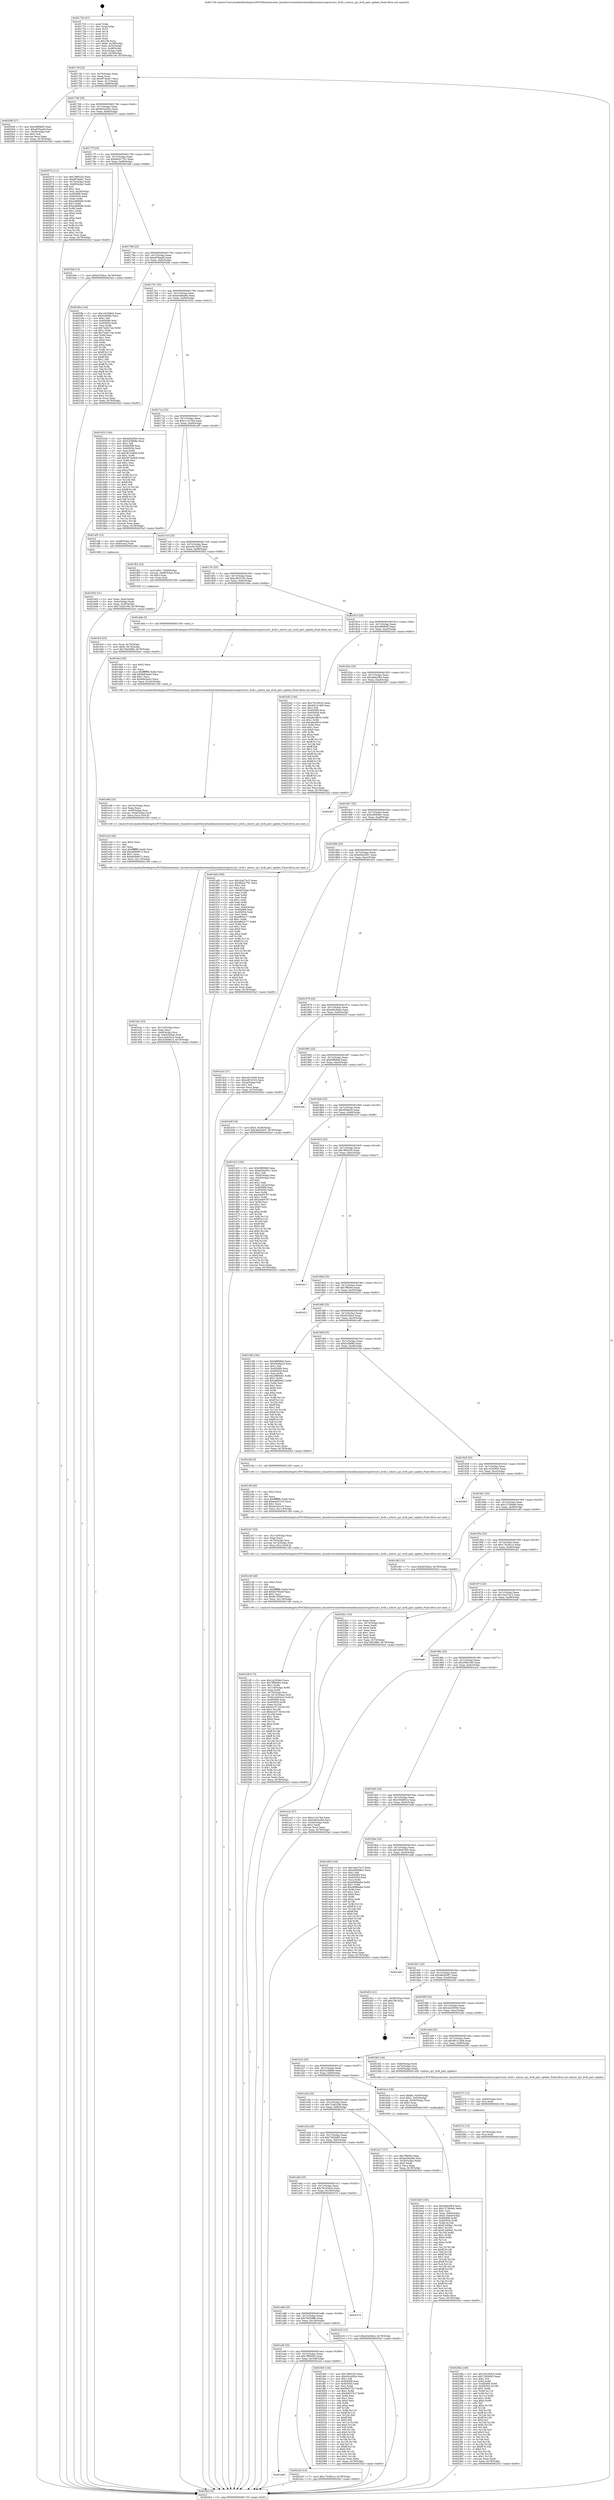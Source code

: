 digraph "0x401720" {
  label = "0x401720 (/mnt/c/Users/mathe/Desktop/tcc/POCII/binaries/extr_linuxdriversnetethernetmellanoxmlxswspectrum1_kvdl.c_mlxsw_sp1_kvdl_part_update_Final-ollvm.out::main(0))"
  labelloc = "t"
  node[shape=record]

  Entry [label="",width=0.3,height=0.3,shape=circle,fillcolor=black,style=filled]
  "0x40174f" [label="{
     0x40174f [23]\l
     | [instrs]\l
     &nbsp;&nbsp;0x40174f \<+3\>: mov -0x78(%rbp),%eax\l
     &nbsp;&nbsp;0x401752 \<+2\>: mov %eax,%ecx\l
     &nbsp;&nbsp;0x401754 \<+6\>: sub $0x8f74ede7,%ecx\l
     &nbsp;&nbsp;0x40175a \<+3\>: mov %eax,-0x7c(%rbp)\l
     &nbsp;&nbsp;0x40175d \<+3\>: mov %ecx,-0x80(%rbp)\l
     &nbsp;&nbsp;0x401760 \<+6\>: je 00000000004020df \<main+0x9bf\>\l
  }"]
  "0x4020df" [label="{
     0x4020df [27]\l
     | [instrs]\l
     &nbsp;&nbsp;0x4020df \<+5\>: mov $0xcdf08ef5,%eax\l
     &nbsp;&nbsp;0x4020e4 \<+5\>: mov $0xa97faadd,%ecx\l
     &nbsp;&nbsp;0x4020e9 \<+3\>: mov -0x29(%rbp),%dl\l
     &nbsp;&nbsp;0x4020ec \<+3\>: test $0x1,%dl\l
     &nbsp;&nbsp;0x4020ef \<+3\>: cmovne %ecx,%eax\l
     &nbsp;&nbsp;0x4020f2 \<+3\>: mov %eax,-0x78(%rbp)\l
     &nbsp;&nbsp;0x4020f5 \<+5\>: jmp 00000000004025a3 \<main+0xe83\>\l
  }"]
  "0x401766" [label="{
     0x401766 [25]\l
     | [instrs]\l
     &nbsp;&nbsp;0x401766 \<+5\>: jmp 000000000040176b \<main+0x4b\>\l
     &nbsp;&nbsp;0x40176b \<+3\>: mov -0x7c(%rbp),%eax\l
     &nbsp;&nbsp;0x40176e \<+5\>: sub $0x943a282e,%eax\l
     &nbsp;&nbsp;0x401773 \<+6\>: mov %eax,-0x84(%rbp)\l
     &nbsp;&nbsp;0x401779 \<+6\>: je 0000000000402070 \<main+0x950\>\l
  }"]
  Exit [label="",width=0.3,height=0.3,shape=circle,fillcolor=black,style=filled,peripheries=2]
  "0x402070" [label="{
     0x402070 [111]\l
     | [instrs]\l
     &nbsp;&nbsp;0x402070 \<+5\>: mov $0x7890235,%eax\l
     &nbsp;&nbsp;0x402075 \<+5\>: mov $0x8f74ede7,%ecx\l
     &nbsp;&nbsp;0x40207a \<+3\>: mov -0x74(%rbp),%edx\l
     &nbsp;&nbsp;0x40207d \<+3\>: cmp -0x68(%rbp),%edx\l
     &nbsp;&nbsp;0x402080 \<+4\>: setl %sil\l
     &nbsp;&nbsp;0x402084 \<+4\>: and $0x1,%sil\l
     &nbsp;&nbsp;0x402088 \<+4\>: mov %sil,-0x29(%rbp)\l
     &nbsp;&nbsp;0x40208c \<+7\>: mov 0x405068,%edx\l
     &nbsp;&nbsp;0x402093 \<+7\>: mov 0x405054,%edi\l
     &nbsp;&nbsp;0x40209a \<+3\>: mov %edx,%r8d\l
     &nbsp;&nbsp;0x40209d \<+7\>: sub $0xa2969df4,%r8d\l
     &nbsp;&nbsp;0x4020a4 \<+4\>: sub $0x1,%r8d\l
     &nbsp;&nbsp;0x4020a8 \<+7\>: add $0xa2969df4,%r8d\l
     &nbsp;&nbsp;0x4020af \<+4\>: imul %r8d,%edx\l
     &nbsp;&nbsp;0x4020b3 \<+3\>: and $0x1,%edx\l
     &nbsp;&nbsp;0x4020b6 \<+3\>: cmp $0x0,%edx\l
     &nbsp;&nbsp;0x4020b9 \<+4\>: sete %sil\l
     &nbsp;&nbsp;0x4020bd \<+3\>: cmp $0xa,%edi\l
     &nbsp;&nbsp;0x4020c0 \<+4\>: setl %r9b\l
     &nbsp;&nbsp;0x4020c4 \<+3\>: mov %sil,%r10b\l
     &nbsp;&nbsp;0x4020c7 \<+3\>: and %r9b,%r10b\l
     &nbsp;&nbsp;0x4020ca \<+3\>: xor %r9b,%sil\l
     &nbsp;&nbsp;0x4020cd \<+3\>: or %sil,%r10b\l
     &nbsp;&nbsp;0x4020d0 \<+4\>: test $0x1,%r10b\l
     &nbsp;&nbsp;0x4020d4 \<+3\>: cmovne %ecx,%eax\l
     &nbsp;&nbsp;0x4020d7 \<+3\>: mov %eax,-0x78(%rbp)\l
     &nbsp;&nbsp;0x4020da \<+5\>: jmp 00000000004025a3 \<main+0xe83\>\l
  }"]
  "0x40177f" [label="{
     0x40177f [25]\l
     | [instrs]\l
     &nbsp;&nbsp;0x40177f \<+5\>: jmp 0000000000401784 \<main+0x64\>\l
     &nbsp;&nbsp;0x401784 \<+3\>: mov -0x7c(%rbp),%eax\l
     &nbsp;&nbsp;0x401787 \<+5\>: sub $0x9b3a7791,%eax\l
     &nbsp;&nbsp;0x40178c \<+6\>: mov %eax,-0x88(%rbp)\l
     &nbsp;&nbsp;0x401792 \<+6\>: je 0000000000401fa6 \<main+0x886\>\l
  }"]
  "0x40238a" [label="{
     0x40238a [140]\l
     | [instrs]\l
     &nbsp;&nbsp;0x40238a \<+5\>: mov $0x79145624,%edx\l
     &nbsp;&nbsp;0x40238f \<+5\>: mov $0x7392bf45,%eax\l
     &nbsp;&nbsp;0x402394 \<+2\>: mov $0x1,%cl\l
     &nbsp;&nbsp;0x402396 \<+3\>: xor %r8d,%r8d\l
     &nbsp;&nbsp;0x402399 \<+8\>: mov 0x405068,%r9d\l
     &nbsp;&nbsp;0x4023a1 \<+8\>: mov 0x405054,%r10d\l
     &nbsp;&nbsp;0x4023a9 \<+4\>: sub $0x1,%r8d\l
     &nbsp;&nbsp;0x4023ad \<+3\>: mov %r9d,%r11d\l
     &nbsp;&nbsp;0x4023b0 \<+3\>: add %r8d,%r11d\l
     &nbsp;&nbsp;0x4023b3 \<+4\>: imul %r11d,%r9d\l
     &nbsp;&nbsp;0x4023b7 \<+4\>: and $0x1,%r9d\l
     &nbsp;&nbsp;0x4023bb \<+4\>: cmp $0x0,%r9d\l
     &nbsp;&nbsp;0x4023bf \<+3\>: sete %bl\l
     &nbsp;&nbsp;0x4023c2 \<+4\>: cmp $0xa,%r10d\l
     &nbsp;&nbsp;0x4023c6 \<+4\>: setl %r14b\l
     &nbsp;&nbsp;0x4023ca \<+3\>: mov %bl,%r15b\l
     &nbsp;&nbsp;0x4023cd \<+4\>: xor $0xff,%r15b\l
     &nbsp;&nbsp;0x4023d1 \<+3\>: mov %r14b,%r12b\l
     &nbsp;&nbsp;0x4023d4 \<+4\>: xor $0xff,%r12b\l
     &nbsp;&nbsp;0x4023d8 \<+3\>: xor $0x0,%cl\l
     &nbsp;&nbsp;0x4023db \<+3\>: mov %r15b,%r13b\l
     &nbsp;&nbsp;0x4023de \<+4\>: and $0x0,%r13b\l
     &nbsp;&nbsp;0x4023e2 \<+2\>: and %cl,%bl\l
     &nbsp;&nbsp;0x4023e4 \<+3\>: mov %r12b,%sil\l
     &nbsp;&nbsp;0x4023e7 \<+4\>: and $0x0,%sil\l
     &nbsp;&nbsp;0x4023eb \<+3\>: and %cl,%r14b\l
     &nbsp;&nbsp;0x4023ee \<+3\>: or %bl,%r13b\l
     &nbsp;&nbsp;0x4023f1 \<+3\>: or %r14b,%sil\l
     &nbsp;&nbsp;0x4023f4 \<+3\>: xor %sil,%r13b\l
     &nbsp;&nbsp;0x4023f7 \<+3\>: or %r12b,%r15b\l
     &nbsp;&nbsp;0x4023fa \<+4\>: xor $0xff,%r15b\l
     &nbsp;&nbsp;0x4023fe \<+3\>: or $0x0,%cl\l
     &nbsp;&nbsp;0x402401 \<+3\>: and %cl,%r15b\l
     &nbsp;&nbsp;0x402404 \<+3\>: or %r15b,%r13b\l
     &nbsp;&nbsp;0x402407 \<+4\>: test $0x1,%r13b\l
     &nbsp;&nbsp;0x40240b \<+3\>: cmovne %eax,%edx\l
     &nbsp;&nbsp;0x40240e \<+3\>: mov %edx,-0x78(%rbp)\l
     &nbsp;&nbsp;0x402411 \<+5\>: jmp 00000000004025a3 \<main+0xe83\>\l
  }"]
  "0x401fa6" [label="{
     0x401fa6 [12]\l
     | [instrs]\l
     &nbsp;&nbsp;0x401fa6 \<+7\>: movl $0xd235dce,-0x78(%rbp)\l
     &nbsp;&nbsp;0x401fad \<+5\>: jmp 00000000004025a3 \<main+0xe83\>\l
  }"]
  "0x401798" [label="{
     0x401798 [25]\l
     | [instrs]\l
     &nbsp;&nbsp;0x401798 \<+5\>: jmp 000000000040179d \<main+0x7d\>\l
     &nbsp;&nbsp;0x40179d \<+3\>: mov -0x7c(%rbp),%eax\l
     &nbsp;&nbsp;0x4017a0 \<+5\>: sub $0xa97faadd,%eax\l
     &nbsp;&nbsp;0x4017a5 \<+6\>: mov %eax,-0x8c(%rbp)\l
     &nbsp;&nbsp;0x4017ab \<+6\>: je 00000000004020fa \<main+0x9da\>\l
  }"]
  "0x40237e" [label="{
     0x40237e [12]\l
     | [instrs]\l
     &nbsp;&nbsp;0x40237e \<+4\>: mov -0x70(%rbp),%rsi\l
     &nbsp;&nbsp;0x402382 \<+3\>: mov %rsi,%rdi\l
     &nbsp;&nbsp;0x402385 \<+5\>: call 0000000000401030 \<free@plt\>\l
     | [calls]\l
     &nbsp;&nbsp;0x401030 \{1\} (unknown)\l
  }"]
  "0x4020fa" [label="{
     0x4020fa [144]\l
     | [instrs]\l
     &nbsp;&nbsp;0x4020fa \<+5\>: mov $0x142309e5,%eax\l
     &nbsp;&nbsp;0x4020ff \<+5\>: mov $0xf1d008b,%ecx\l
     &nbsp;&nbsp;0x402104 \<+2\>: mov $0x1,%dl\l
     &nbsp;&nbsp;0x402106 \<+7\>: mov 0x405068,%esi\l
     &nbsp;&nbsp;0x40210d \<+7\>: mov 0x405054,%edi\l
     &nbsp;&nbsp;0x402114 \<+3\>: mov %esi,%r8d\l
     &nbsp;&nbsp;0x402117 \<+7\>: sub $0x7ee617ae,%r8d\l
     &nbsp;&nbsp;0x40211e \<+4\>: sub $0x1,%r8d\l
     &nbsp;&nbsp;0x402122 \<+7\>: add $0x7ee617ae,%r8d\l
     &nbsp;&nbsp;0x402129 \<+4\>: imul %r8d,%esi\l
     &nbsp;&nbsp;0x40212d \<+3\>: and $0x1,%esi\l
     &nbsp;&nbsp;0x402130 \<+3\>: cmp $0x0,%esi\l
     &nbsp;&nbsp;0x402133 \<+4\>: sete %r9b\l
     &nbsp;&nbsp;0x402137 \<+3\>: cmp $0xa,%edi\l
     &nbsp;&nbsp;0x40213a \<+4\>: setl %r10b\l
     &nbsp;&nbsp;0x40213e \<+3\>: mov %r9b,%r11b\l
     &nbsp;&nbsp;0x402141 \<+4\>: xor $0xff,%r11b\l
     &nbsp;&nbsp;0x402145 \<+3\>: mov %r10b,%bl\l
     &nbsp;&nbsp;0x402148 \<+3\>: xor $0xff,%bl\l
     &nbsp;&nbsp;0x40214b \<+3\>: xor $0x1,%dl\l
     &nbsp;&nbsp;0x40214e \<+3\>: mov %r11b,%r14b\l
     &nbsp;&nbsp;0x402151 \<+4\>: and $0xff,%r14b\l
     &nbsp;&nbsp;0x402155 \<+3\>: and %dl,%r9b\l
     &nbsp;&nbsp;0x402158 \<+3\>: mov %bl,%r15b\l
     &nbsp;&nbsp;0x40215b \<+4\>: and $0xff,%r15b\l
     &nbsp;&nbsp;0x40215f \<+3\>: and %dl,%r10b\l
     &nbsp;&nbsp;0x402162 \<+3\>: or %r9b,%r14b\l
     &nbsp;&nbsp;0x402165 \<+3\>: or %r10b,%r15b\l
     &nbsp;&nbsp;0x402168 \<+3\>: xor %r15b,%r14b\l
     &nbsp;&nbsp;0x40216b \<+3\>: or %bl,%r11b\l
     &nbsp;&nbsp;0x40216e \<+4\>: xor $0xff,%r11b\l
     &nbsp;&nbsp;0x402172 \<+3\>: or $0x1,%dl\l
     &nbsp;&nbsp;0x402175 \<+3\>: and %dl,%r11b\l
     &nbsp;&nbsp;0x402178 \<+3\>: or %r11b,%r14b\l
     &nbsp;&nbsp;0x40217b \<+4\>: test $0x1,%r14b\l
     &nbsp;&nbsp;0x40217f \<+3\>: cmovne %ecx,%eax\l
     &nbsp;&nbsp;0x402182 \<+3\>: mov %eax,-0x78(%rbp)\l
     &nbsp;&nbsp;0x402185 \<+5\>: jmp 00000000004025a3 \<main+0xe83\>\l
  }"]
  "0x4017b1" [label="{
     0x4017b1 [25]\l
     | [instrs]\l
     &nbsp;&nbsp;0x4017b1 \<+5\>: jmp 00000000004017b6 \<main+0x96\>\l
     &nbsp;&nbsp;0x4017b6 \<+3\>: mov -0x7c(%rbp),%eax\l
     &nbsp;&nbsp;0x4017b9 \<+5\>: sub $0xbe39ea6b,%eax\l
     &nbsp;&nbsp;0x4017be \<+6\>: mov %eax,-0x90(%rbp)\l
     &nbsp;&nbsp;0x4017c4 \<+6\>: je 0000000000401b32 \<main+0x412\>\l
  }"]
  "0x402372" [label="{
     0x402372 [12]\l
     | [instrs]\l
     &nbsp;&nbsp;0x402372 \<+4\>: mov -0x60(%rbp),%rsi\l
     &nbsp;&nbsp;0x402376 \<+3\>: mov %rsi,%rdi\l
     &nbsp;&nbsp;0x402379 \<+5\>: call 0000000000401030 \<free@plt\>\l
     | [calls]\l
     &nbsp;&nbsp;0x401030 \{1\} (unknown)\l
  }"]
  "0x401b32" [label="{
     0x401b32 [144]\l
     | [instrs]\l
     &nbsp;&nbsp;0x401b32 \<+5\>: mov $0xda9a2fb4,%eax\l
     &nbsp;&nbsp;0x401b37 \<+5\>: mov $0x52cfdb8e,%ecx\l
     &nbsp;&nbsp;0x401b3c \<+2\>: mov $0x1,%dl\l
     &nbsp;&nbsp;0x401b3e \<+7\>: mov 0x405068,%esi\l
     &nbsp;&nbsp;0x401b45 \<+7\>: mov 0x405054,%edi\l
     &nbsp;&nbsp;0x401b4c \<+3\>: mov %esi,%r8d\l
     &nbsp;&nbsp;0x401b4f \<+7\>: sub $0x5872a608,%r8d\l
     &nbsp;&nbsp;0x401b56 \<+4\>: sub $0x1,%r8d\l
     &nbsp;&nbsp;0x401b5a \<+7\>: add $0x5872a608,%r8d\l
     &nbsp;&nbsp;0x401b61 \<+4\>: imul %r8d,%esi\l
     &nbsp;&nbsp;0x401b65 \<+3\>: and $0x1,%esi\l
     &nbsp;&nbsp;0x401b68 \<+3\>: cmp $0x0,%esi\l
     &nbsp;&nbsp;0x401b6b \<+4\>: sete %r9b\l
     &nbsp;&nbsp;0x401b6f \<+3\>: cmp $0xa,%edi\l
     &nbsp;&nbsp;0x401b72 \<+4\>: setl %r10b\l
     &nbsp;&nbsp;0x401b76 \<+3\>: mov %r9b,%r11b\l
     &nbsp;&nbsp;0x401b79 \<+4\>: xor $0xff,%r11b\l
     &nbsp;&nbsp;0x401b7d \<+3\>: mov %r10b,%bl\l
     &nbsp;&nbsp;0x401b80 \<+3\>: xor $0xff,%bl\l
     &nbsp;&nbsp;0x401b83 \<+3\>: xor $0x1,%dl\l
     &nbsp;&nbsp;0x401b86 \<+3\>: mov %r11b,%r14b\l
     &nbsp;&nbsp;0x401b89 \<+4\>: and $0xff,%r14b\l
     &nbsp;&nbsp;0x401b8d \<+3\>: and %dl,%r9b\l
     &nbsp;&nbsp;0x401b90 \<+3\>: mov %bl,%r15b\l
     &nbsp;&nbsp;0x401b93 \<+4\>: and $0xff,%r15b\l
     &nbsp;&nbsp;0x401b97 \<+3\>: and %dl,%r10b\l
     &nbsp;&nbsp;0x401b9a \<+3\>: or %r9b,%r14b\l
     &nbsp;&nbsp;0x401b9d \<+3\>: or %r10b,%r15b\l
     &nbsp;&nbsp;0x401ba0 \<+3\>: xor %r15b,%r14b\l
     &nbsp;&nbsp;0x401ba3 \<+3\>: or %bl,%r11b\l
     &nbsp;&nbsp;0x401ba6 \<+4\>: xor $0xff,%r11b\l
     &nbsp;&nbsp;0x401baa \<+3\>: or $0x1,%dl\l
     &nbsp;&nbsp;0x401bad \<+3\>: and %dl,%r11b\l
     &nbsp;&nbsp;0x401bb0 \<+3\>: or %r11b,%r14b\l
     &nbsp;&nbsp;0x401bb3 \<+4\>: test $0x1,%r14b\l
     &nbsp;&nbsp;0x401bb7 \<+3\>: cmovne %ecx,%eax\l
     &nbsp;&nbsp;0x401bba \<+3\>: mov %eax,-0x78(%rbp)\l
     &nbsp;&nbsp;0x401bbd \<+5\>: jmp 00000000004025a3 \<main+0xe83\>\l
  }"]
  "0x4017ca" [label="{
     0x4017ca [25]\l
     | [instrs]\l
     &nbsp;&nbsp;0x4017ca \<+5\>: jmp 00000000004017cf \<main+0xaf\>\l
     &nbsp;&nbsp;0x4017cf \<+3\>: mov -0x7c(%rbp),%eax\l
     &nbsp;&nbsp;0x4017d2 \<+5\>: sub $0xc1c3c7b4,%eax\l
     &nbsp;&nbsp;0x4017d7 \<+6\>: mov %eax,-0x94(%rbp)\l
     &nbsp;&nbsp;0x4017dd \<+6\>: je 0000000000401af5 \<main+0x3d5\>\l
  }"]
  "0x401ab8" [label="{
     0x401ab8\l
  }", style=dashed]
  "0x401af5" [label="{
     0x401af5 [13]\l
     | [instrs]\l
     &nbsp;&nbsp;0x401af5 \<+4\>: mov -0x48(%rbp),%rax\l
     &nbsp;&nbsp;0x401af9 \<+4\>: mov 0x8(%rax),%rdi\l
     &nbsp;&nbsp;0x401afd \<+5\>: call 0000000000401060 \<atoi@plt\>\l
     | [calls]\l
     &nbsp;&nbsp;0x401060 \{1\} (unknown)\l
  }"]
  "0x4017e3" [label="{
     0x4017e3 [25]\l
     | [instrs]\l
     &nbsp;&nbsp;0x4017e3 \<+5\>: jmp 00000000004017e8 \<main+0xc8\>\l
     &nbsp;&nbsp;0x4017e8 \<+3\>: mov -0x7c(%rbp),%eax\l
     &nbsp;&nbsp;0x4017eb \<+5\>: sub $0xcd415ed5,%eax\l
     &nbsp;&nbsp;0x4017f0 \<+6\>: mov %eax,-0x98(%rbp)\l
     &nbsp;&nbsp;0x4017f6 \<+6\>: je 0000000000401fb2 \<main+0x892\>\l
  }"]
  "0x4022a5" [label="{
     0x4022a5 [12]\l
     | [instrs]\l
     &nbsp;&nbsp;0x4022a5 \<+7\>: movl $0x17b29a14,-0x78(%rbp)\l
     &nbsp;&nbsp;0x4022ac \<+5\>: jmp 00000000004025a3 \<main+0xe83\>\l
  }"]
  "0x401fb2" [label="{
     0x401fb2 [23]\l
     | [instrs]\l
     &nbsp;&nbsp;0x401fb2 \<+7\>: movl $0x1,-0x68(%rbp)\l
     &nbsp;&nbsp;0x401fb9 \<+4\>: movslq -0x68(%rbp),%rax\l
     &nbsp;&nbsp;0x401fbd \<+4\>: shl $0x3,%rax\l
     &nbsp;&nbsp;0x401fc1 \<+3\>: mov %rax,%rdi\l
     &nbsp;&nbsp;0x401fc4 \<+5\>: call 0000000000401050 \<malloc@plt\>\l
     | [calls]\l
     &nbsp;&nbsp;0x401050 \{1\} (unknown)\l
  }"]
  "0x4017fc" [label="{
     0x4017fc [25]\l
     | [instrs]\l
     &nbsp;&nbsp;0x4017fc \<+5\>: jmp 0000000000401801 \<main+0xe1\>\l
     &nbsp;&nbsp;0x401801 \<+3\>: mov -0x7c(%rbp),%eax\l
     &nbsp;&nbsp;0x401804 \<+5\>: sub $0xcd633102,%eax\l
     &nbsp;&nbsp;0x401809 \<+6\>: mov %eax,-0x9c(%rbp)\l
     &nbsp;&nbsp;0x40180f \<+6\>: je 0000000000401dde \<main+0x6be\>\l
  }"]
  "0x4021f8" [label="{
     0x4021f8 [173]\l
     | [instrs]\l
     &nbsp;&nbsp;0x4021f8 \<+5\>: mov $0x142309e5,%ecx\l
     &nbsp;&nbsp;0x4021fd \<+5\>: mov $0x7ff56002,%edx\l
     &nbsp;&nbsp;0x402202 \<+3\>: mov $0x1,%r8b\l
     &nbsp;&nbsp;0x402205 \<+7\>: mov -0x118(%rbp),%r9d\l
     &nbsp;&nbsp;0x40220c \<+4\>: imul %eax,%r9d\l
     &nbsp;&nbsp;0x402210 \<+4\>: mov -0x70(%rbp),%rsi\l
     &nbsp;&nbsp;0x402214 \<+4\>: movslq -0x74(%rbp),%rdi\l
     &nbsp;&nbsp;0x402218 \<+5\>: mov %r9d,0x4(%rsi,%rdi,8)\l
     &nbsp;&nbsp;0x40221d \<+7\>: mov 0x405068,%eax\l
     &nbsp;&nbsp;0x402224 \<+8\>: mov 0x405054,%r9d\l
     &nbsp;&nbsp;0x40222c \<+3\>: mov %eax,%r10d\l
     &nbsp;&nbsp;0x40222f \<+7\>: add $0xb22371bf,%r10d\l
     &nbsp;&nbsp;0x402236 \<+4\>: sub $0x1,%r10d\l
     &nbsp;&nbsp;0x40223a \<+7\>: sub $0xb22371bf,%r10d\l
     &nbsp;&nbsp;0x402241 \<+4\>: imul %r10d,%eax\l
     &nbsp;&nbsp;0x402245 \<+3\>: and $0x1,%eax\l
     &nbsp;&nbsp;0x402248 \<+3\>: cmp $0x0,%eax\l
     &nbsp;&nbsp;0x40224b \<+4\>: sete %r11b\l
     &nbsp;&nbsp;0x40224f \<+4\>: cmp $0xa,%r9d\l
     &nbsp;&nbsp;0x402253 \<+3\>: setl %bl\l
     &nbsp;&nbsp;0x402256 \<+3\>: mov %r11b,%r14b\l
     &nbsp;&nbsp;0x402259 \<+4\>: xor $0xff,%r14b\l
     &nbsp;&nbsp;0x40225d \<+3\>: mov %bl,%r15b\l
     &nbsp;&nbsp;0x402260 \<+4\>: xor $0xff,%r15b\l
     &nbsp;&nbsp;0x402264 \<+4\>: xor $0x1,%r8b\l
     &nbsp;&nbsp;0x402268 \<+3\>: mov %r14b,%r12b\l
     &nbsp;&nbsp;0x40226b \<+4\>: and $0xff,%r12b\l
     &nbsp;&nbsp;0x40226f \<+3\>: and %r8b,%r11b\l
     &nbsp;&nbsp;0x402272 \<+3\>: mov %r15b,%r13b\l
     &nbsp;&nbsp;0x402275 \<+4\>: and $0xff,%r13b\l
     &nbsp;&nbsp;0x402279 \<+3\>: and %r8b,%bl\l
     &nbsp;&nbsp;0x40227c \<+3\>: or %r11b,%r12b\l
     &nbsp;&nbsp;0x40227f \<+3\>: or %bl,%r13b\l
     &nbsp;&nbsp;0x402282 \<+3\>: xor %r13b,%r12b\l
     &nbsp;&nbsp;0x402285 \<+3\>: or %r15b,%r14b\l
     &nbsp;&nbsp;0x402288 \<+4\>: xor $0xff,%r14b\l
     &nbsp;&nbsp;0x40228c \<+4\>: or $0x1,%r8b\l
     &nbsp;&nbsp;0x402290 \<+3\>: and %r8b,%r14b\l
     &nbsp;&nbsp;0x402293 \<+3\>: or %r14b,%r12b\l
     &nbsp;&nbsp;0x402296 \<+4\>: test $0x1,%r12b\l
     &nbsp;&nbsp;0x40229a \<+3\>: cmovne %edx,%ecx\l
     &nbsp;&nbsp;0x40229d \<+3\>: mov %ecx,-0x78(%rbp)\l
     &nbsp;&nbsp;0x4022a0 \<+5\>: jmp 00000000004025a3 \<main+0xe83\>\l
  }"]
  "0x401dde" [label="{
     0x401dde [5]\l
     | [instrs]\l
     &nbsp;&nbsp;0x401dde \<+5\>: call 0000000000401160 \<next_i\>\l
     | [calls]\l
     &nbsp;&nbsp;0x401160 \{1\} (/mnt/c/Users/mathe/Desktop/tcc/POCII/binaries/extr_linuxdriversnetethernetmellanoxmlxswspectrum1_kvdl.c_mlxsw_sp1_kvdl_part_update_Final-ollvm.out::next_i)\l
  }"]
  "0x401815" [label="{
     0x401815 [25]\l
     | [instrs]\l
     &nbsp;&nbsp;0x401815 \<+5\>: jmp 000000000040181a \<main+0xfa\>\l
     &nbsp;&nbsp;0x40181a \<+3\>: mov -0x7c(%rbp),%eax\l
     &nbsp;&nbsp;0x40181d \<+5\>: sub $0xcdf08ef5,%eax\l
     &nbsp;&nbsp;0x401822 \<+6\>: mov %eax,-0xa0(%rbp)\l
     &nbsp;&nbsp;0x401828 \<+6\>: je 00000000004022d2 \<main+0xbb2\>\l
  }"]
  "0x4021d0" [label="{
     0x4021d0 [40]\l
     | [instrs]\l
     &nbsp;&nbsp;0x4021d0 \<+5\>: mov $0x2,%ecx\l
     &nbsp;&nbsp;0x4021d5 \<+1\>: cltd\l
     &nbsp;&nbsp;0x4021d6 \<+2\>: idiv %ecx\l
     &nbsp;&nbsp;0x4021d8 \<+6\>: imul $0xfffffffe,%edx,%ecx\l
     &nbsp;&nbsp;0x4021de \<+6\>: add $0x8e795a0f,%ecx\l
     &nbsp;&nbsp;0x4021e4 \<+3\>: add $0x1,%ecx\l
     &nbsp;&nbsp;0x4021e7 \<+6\>: sub $0x8e795a0f,%ecx\l
     &nbsp;&nbsp;0x4021ed \<+6\>: mov %ecx,-0x118(%rbp)\l
     &nbsp;&nbsp;0x4021f3 \<+5\>: call 0000000000401160 \<next_i\>\l
     | [calls]\l
     &nbsp;&nbsp;0x401160 \{1\} (/mnt/c/Users/mathe/Desktop/tcc/POCII/binaries/extr_linuxdriversnetethernetmellanoxmlxswspectrum1_kvdl.c_mlxsw_sp1_kvdl_part_update_Final-ollvm.out::next_i)\l
  }"]
  "0x4022d2" [label="{
     0x4022d2 [144]\l
     | [instrs]\l
     &nbsp;&nbsp;0x4022d2 \<+5\>: mov $0x79145624,%eax\l
     &nbsp;&nbsp;0x4022d7 \<+5\>: mov $0x481214b9,%ecx\l
     &nbsp;&nbsp;0x4022dc \<+2\>: mov $0x1,%dl\l
     &nbsp;&nbsp;0x4022de \<+7\>: mov 0x405068,%esi\l
     &nbsp;&nbsp;0x4022e5 \<+7\>: mov 0x405054,%edi\l
     &nbsp;&nbsp;0x4022ec \<+3\>: mov %esi,%r8d\l
     &nbsp;&nbsp;0x4022ef \<+7\>: add $0xe8cc881b,%r8d\l
     &nbsp;&nbsp;0x4022f6 \<+4\>: sub $0x1,%r8d\l
     &nbsp;&nbsp;0x4022fa \<+7\>: sub $0xe8cc881b,%r8d\l
     &nbsp;&nbsp;0x402301 \<+4\>: imul %r8d,%esi\l
     &nbsp;&nbsp;0x402305 \<+3\>: and $0x1,%esi\l
     &nbsp;&nbsp;0x402308 \<+3\>: cmp $0x0,%esi\l
     &nbsp;&nbsp;0x40230b \<+4\>: sete %r9b\l
     &nbsp;&nbsp;0x40230f \<+3\>: cmp $0xa,%edi\l
     &nbsp;&nbsp;0x402312 \<+4\>: setl %r10b\l
     &nbsp;&nbsp;0x402316 \<+3\>: mov %r9b,%r11b\l
     &nbsp;&nbsp;0x402319 \<+4\>: xor $0xff,%r11b\l
     &nbsp;&nbsp;0x40231d \<+3\>: mov %r10b,%bl\l
     &nbsp;&nbsp;0x402320 \<+3\>: xor $0xff,%bl\l
     &nbsp;&nbsp;0x402323 \<+3\>: xor $0x1,%dl\l
     &nbsp;&nbsp;0x402326 \<+3\>: mov %r11b,%r14b\l
     &nbsp;&nbsp;0x402329 \<+4\>: and $0xff,%r14b\l
     &nbsp;&nbsp;0x40232d \<+3\>: and %dl,%r9b\l
     &nbsp;&nbsp;0x402330 \<+3\>: mov %bl,%r15b\l
     &nbsp;&nbsp;0x402333 \<+4\>: and $0xff,%r15b\l
     &nbsp;&nbsp;0x402337 \<+3\>: and %dl,%r10b\l
     &nbsp;&nbsp;0x40233a \<+3\>: or %r9b,%r14b\l
     &nbsp;&nbsp;0x40233d \<+3\>: or %r10b,%r15b\l
     &nbsp;&nbsp;0x402340 \<+3\>: xor %r15b,%r14b\l
     &nbsp;&nbsp;0x402343 \<+3\>: or %bl,%r11b\l
     &nbsp;&nbsp;0x402346 \<+4\>: xor $0xff,%r11b\l
     &nbsp;&nbsp;0x40234a \<+3\>: or $0x1,%dl\l
     &nbsp;&nbsp;0x40234d \<+3\>: and %dl,%r11b\l
     &nbsp;&nbsp;0x402350 \<+3\>: or %r11b,%r14b\l
     &nbsp;&nbsp;0x402353 \<+4\>: test $0x1,%r14b\l
     &nbsp;&nbsp;0x402357 \<+3\>: cmovne %ecx,%eax\l
     &nbsp;&nbsp;0x40235a \<+3\>: mov %eax,-0x78(%rbp)\l
     &nbsp;&nbsp;0x40235d \<+5\>: jmp 00000000004025a3 \<main+0xe83\>\l
  }"]
  "0x40182e" [label="{
     0x40182e [25]\l
     | [instrs]\l
     &nbsp;&nbsp;0x40182e \<+5\>: jmp 0000000000401833 \<main+0x113\>\l
     &nbsp;&nbsp;0x401833 \<+3\>: mov -0x7c(%rbp),%eax\l
     &nbsp;&nbsp;0x401836 \<+5\>: sub $0xda9a2fb4,%eax\l
     &nbsp;&nbsp;0x40183b \<+6\>: mov %eax,-0xa4(%rbp)\l
     &nbsp;&nbsp;0x401841 \<+6\>: je 0000000000402467 \<main+0xd47\>\l
  }"]
  "0x4021b7" [label="{
     0x4021b7 [25]\l
     | [instrs]\l
     &nbsp;&nbsp;0x4021b7 \<+6\>: mov -0x114(%rbp),%ecx\l
     &nbsp;&nbsp;0x4021bd \<+3\>: imul %eax,%ecx\l
     &nbsp;&nbsp;0x4021c0 \<+4\>: mov -0x70(%rbp),%rsi\l
     &nbsp;&nbsp;0x4021c4 \<+4\>: movslq -0x74(%rbp),%rdi\l
     &nbsp;&nbsp;0x4021c8 \<+3\>: mov %ecx,(%rsi,%rdi,8)\l
     &nbsp;&nbsp;0x4021cb \<+5\>: call 0000000000401160 \<next_i\>\l
     | [calls]\l
     &nbsp;&nbsp;0x401160 \{1\} (/mnt/c/Users/mathe/Desktop/tcc/POCII/binaries/extr_linuxdriversnetethernetmellanoxmlxswspectrum1_kvdl.c_mlxsw_sp1_kvdl_part_update_Final-ollvm.out::next_i)\l
  }"]
  "0x402467" [label="{
     0x402467\l
  }", style=dashed]
  "0x401847" [label="{
     0x401847 [25]\l
     | [instrs]\l
     &nbsp;&nbsp;0x401847 \<+5\>: jmp 000000000040184c \<main+0x12c\>\l
     &nbsp;&nbsp;0x40184c \<+3\>: mov -0x7c(%rbp),%eax\l
     &nbsp;&nbsp;0x40184f \<+5\>: sub $0xe40068e1,%eax\l
     &nbsp;&nbsp;0x401854 \<+6\>: mov %eax,-0xa8(%rbp)\l
     &nbsp;&nbsp;0x40185a \<+6\>: je 0000000000401efd \<main+0x7dd\>\l
  }"]
  "0x40218f" [label="{
     0x40218f [40]\l
     | [instrs]\l
     &nbsp;&nbsp;0x40218f \<+5\>: mov $0x2,%ecx\l
     &nbsp;&nbsp;0x402194 \<+1\>: cltd\l
     &nbsp;&nbsp;0x402195 \<+2\>: idiv %ecx\l
     &nbsp;&nbsp;0x402197 \<+6\>: imul $0xfffffffe,%edx,%ecx\l
     &nbsp;&nbsp;0x40219d \<+6\>: add $0xee5e3102,%ecx\l
     &nbsp;&nbsp;0x4021a3 \<+3\>: add $0x1,%ecx\l
     &nbsp;&nbsp;0x4021a6 \<+6\>: sub $0xee5e3102,%ecx\l
     &nbsp;&nbsp;0x4021ac \<+6\>: mov %ecx,-0x114(%rbp)\l
     &nbsp;&nbsp;0x4021b2 \<+5\>: call 0000000000401160 \<next_i\>\l
     | [calls]\l
     &nbsp;&nbsp;0x401160 \{1\} (/mnt/c/Users/mathe/Desktop/tcc/POCII/binaries/extr_linuxdriversnetethernetmellanoxmlxswspectrum1_kvdl.c_mlxsw_sp1_kvdl_part_update_Final-ollvm.out::next_i)\l
  }"]
  "0x401efd" [label="{
     0x401efd [169]\l
     | [instrs]\l
     &nbsp;&nbsp;0x401efd \<+5\>: mov $0x1ba37e15,%eax\l
     &nbsp;&nbsp;0x401f02 \<+5\>: mov $0x9b3a7791,%ecx\l
     &nbsp;&nbsp;0x401f07 \<+2\>: mov $0x1,%dl\l
     &nbsp;&nbsp;0x401f09 \<+2\>: xor %esi,%esi\l
     &nbsp;&nbsp;0x401f0b \<+3\>: mov -0x64(%rbp),%edi\l
     &nbsp;&nbsp;0x401f0e \<+3\>: mov %esi,%r8d\l
     &nbsp;&nbsp;0x401f11 \<+3\>: sub %edi,%r8d\l
     &nbsp;&nbsp;0x401f14 \<+2\>: mov %esi,%edi\l
     &nbsp;&nbsp;0x401f16 \<+3\>: sub $0x1,%edi\l
     &nbsp;&nbsp;0x401f19 \<+3\>: add %edi,%r8d\l
     &nbsp;&nbsp;0x401f1c \<+3\>: sub %r8d,%esi\l
     &nbsp;&nbsp;0x401f1f \<+3\>: mov %esi,-0x64(%rbp)\l
     &nbsp;&nbsp;0x401f22 \<+7\>: mov 0x405068,%esi\l
     &nbsp;&nbsp;0x401f29 \<+7\>: mov 0x405054,%edi\l
     &nbsp;&nbsp;0x401f30 \<+3\>: mov %esi,%r8d\l
     &nbsp;&nbsp;0x401f33 \<+7\>: sub $0xef642c77,%r8d\l
     &nbsp;&nbsp;0x401f3a \<+4\>: sub $0x1,%r8d\l
     &nbsp;&nbsp;0x401f3e \<+7\>: add $0xef642c77,%r8d\l
     &nbsp;&nbsp;0x401f45 \<+4\>: imul %r8d,%esi\l
     &nbsp;&nbsp;0x401f49 \<+3\>: and $0x1,%esi\l
     &nbsp;&nbsp;0x401f4c \<+3\>: cmp $0x0,%esi\l
     &nbsp;&nbsp;0x401f4f \<+4\>: sete %r9b\l
     &nbsp;&nbsp;0x401f53 \<+3\>: cmp $0xa,%edi\l
     &nbsp;&nbsp;0x401f56 \<+4\>: setl %r10b\l
     &nbsp;&nbsp;0x401f5a \<+3\>: mov %r9b,%r11b\l
     &nbsp;&nbsp;0x401f5d \<+4\>: xor $0xff,%r11b\l
     &nbsp;&nbsp;0x401f61 \<+3\>: mov %r10b,%bl\l
     &nbsp;&nbsp;0x401f64 \<+3\>: xor $0xff,%bl\l
     &nbsp;&nbsp;0x401f67 \<+3\>: xor $0x0,%dl\l
     &nbsp;&nbsp;0x401f6a \<+3\>: mov %r11b,%r14b\l
     &nbsp;&nbsp;0x401f6d \<+4\>: and $0x0,%r14b\l
     &nbsp;&nbsp;0x401f71 \<+3\>: and %dl,%r9b\l
     &nbsp;&nbsp;0x401f74 \<+3\>: mov %bl,%r15b\l
     &nbsp;&nbsp;0x401f77 \<+4\>: and $0x0,%r15b\l
     &nbsp;&nbsp;0x401f7b \<+3\>: and %dl,%r10b\l
     &nbsp;&nbsp;0x401f7e \<+3\>: or %r9b,%r14b\l
     &nbsp;&nbsp;0x401f81 \<+3\>: or %r10b,%r15b\l
     &nbsp;&nbsp;0x401f84 \<+3\>: xor %r15b,%r14b\l
     &nbsp;&nbsp;0x401f87 \<+3\>: or %bl,%r11b\l
     &nbsp;&nbsp;0x401f8a \<+4\>: xor $0xff,%r11b\l
     &nbsp;&nbsp;0x401f8e \<+3\>: or $0x0,%dl\l
     &nbsp;&nbsp;0x401f91 \<+3\>: and %dl,%r11b\l
     &nbsp;&nbsp;0x401f94 \<+3\>: or %r11b,%r14b\l
     &nbsp;&nbsp;0x401f97 \<+4\>: test $0x1,%r14b\l
     &nbsp;&nbsp;0x401f9b \<+3\>: cmovne %ecx,%eax\l
     &nbsp;&nbsp;0x401f9e \<+3\>: mov %eax,-0x78(%rbp)\l
     &nbsp;&nbsp;0x401fa1 \<+5\>: jmp 00000000004025a3 \<main+0xe83\>\l
  }"]
  "0x401860" [label="{
     0x401860 [25]\l
     | [instrs]\l
     &nbsp;&nbsp;0x401860 \<+5\>: jmp 0000000000401865 \<main+0x145\>\l
     &nbsp;&nbsp;0x401865 \<+3\>: mov -0x7c(%rbp),%eax\l
     &nbsp;&nbsp;0x401868 \<+5\>: sub $0xe63a3021,%eax\l
     &nbsp;&nbsp;0x40186d \<+6\>: mov %eax,-0xac(%rbp)\l
     &nbsp;&nbsp;0x401873 \<+6\>: je 0000000000401dc3 \<main+0x6a3\>\l
  }"]
  "0x401a9f" [label="{
     0x401a9f [25]\l
     | [instrs]\l
     &nbsp;&nbsp;0x401a9f \<+5\>: jmp 0000000000401aa4 \<main+0x384\>\l
     &nbsp;&nbsp;0x401aa4 \<+3\>: mov -0x7c(%rbp),%eax\l
     &nbsp;&nbsp;0x401aa7 \<+5\>: sub $0x7ff56002,%eax\l
     &nbsp;&nbsp;0x401aac \<+6\>: mov %eax,-0x108(%rbp)\l
     &nbsp;&nbsp;0x401ab2 \<+6\>: je 00000000004022a5 \<main+0xb85\>\l
  }"]
  "0x401dc3" [label="{
     0x401dc3 [27]\l
     | [instrs]\l
     &nbsp;&nbsp;0x401dc3 \<+5\>: mov $0xcd415ed5,%eax\l
     &nbsp;&nbsp;0x401dc8 \<+5\>: mov $0xcd633102,%ecx\l
     &nbsp;&nbsp;0x401dcd \<+3\>: mov -0x2a(%rbp),%dl\l
     &nbsp;&nbsp;0x401dd0 \<+3\>: test $0x1,%dl\l
     &nbsp;&nbsp;0x401dd3 \<+3\>: cmovne %ecx,%eax\l
     &nbsp;&nbsp;0x401dd6 \<+3\>: mov %eax,-0x78(%rbp)\l
     &nbsp;&nbsp;0x401dd9 \<+5\>: jmp 00000000004025a3 \<main+0xe83\>\l
  }"]
  "0x401879" [label="{
     0x401879 [25]\l
     | [instrs]\l
     &nbsp;&nbsp;0x401879 \<+5\>: jmp 000000000040187e \<main+0x15e\>\l
     &nbsp;&nbsp;0x40187e \<+3\>: mov -0x7c(%rbp),%eax\l
     &nbsp;&nbsp;0x401881 \<+5\>: sub $0xe64c9e4c,%eax\l
     &nbsp;&nbsp;0x401886 \<+6\>: mov %eax,-0xb0(%rbp)\l
     &nbsp;&nbsp;0x40188c \<+6\>: je 000000000040243f \<main+0xd1f\>\l
  }"]
  "0x401fe0" [label="{
     0x401fe0 [144]\l
     | [instrs]\l
     &nbsp;&nbsp;0x401fe0 \<+5\>: mov $0x7890235,%eax\l
     &nbsp;&nbsp;0x401fe5 \<+5\>: mov $0x943a282e,%ecx\l
     &nbsp;&nbsp;0x401fea \<+2\>: mov $0x1,%dl\l
     &nbsp;&nbsp;0x401fec \<+7\>: mov 0x405068,%esi\l
     &nbsp;&nbsp;0x401ff3 \<+7\>: mov 0x405054,%edi\l
     &nbsp;&nbsp;0x401ffa \<+3\>: mov %esi,%r8d\l
     &nbsp;&nbsp;0x401ffd \<+7\>: add $0x946375c7,%r8d\l
     &nbsp;&nbsp;0x402004 \<+4\>: sub $0x1,%r8d\l
     &nbsp;&nbsp;0x402008 \<+7\>: sub $0x946375c7,%r8d\l
     &nbsp;&nbsp;0x40200f \<+4\>: imul %r8d,%esi\l
     &nbsp;&nbsp;0x402013 \<+3\>: and $0x1,%esi\l
     &nbsp;&nbsp;0x402016 \<+3\>: cmp $0x0,%esi\l
     &nbsp;&nbsp;0x402019 \<+4\>: sete %r9b\l
     &nbsp;&nbsp;0x40201d \<+3\>: cmp $0xa,%edi\l
     &nbsp;&nbsp;0x402020 \<+4\>: setl %r10b\l
     &nbsp;&nbsp;0x402024 \<+3\>: mov %r9b,%r11b\l
     &nbsp;&nbsp;0x402027 \<+4\>: xor $0xff,%r11b\l
     &nbsp;&nbsp;0x40202b \<+3\>: mov %r10b,%bl\l
     &nbsp;&nbsp;0x40202e \<+3\>: xor $0xff,%bl\l
     &nbsp;&nbsp;0x402031 \<+3\>: xor $0x0,%dl\l
     &nbsp;&nbsp;0x402034 \<+3\>: mov %r11b,%r14b\l
     &nbsp;&nbsp;0x402037 \<+4\>: and $0x0,%r14b\l
     &nbsp;&nbsp;0x40203b \<+3\>: and %dl,%r9b\l
     &nbsp;&nbsp;0x40203e \<+3\>: mov %bl,%r15b\l
     &nbsp;&nbsp;0x402041 \<+4\>: and $0x0,%r15b\l
     &nbsp;&nbsp;0x402045 \<+3\>: and %dl,%r10b\l
     &nbsp;&nbsp;0x402048 \<+3\>: or %r9b,%r14b\l
     &nbsp;&nbsp;0x40204b \<+3\>: or %r10b,%r15b\l
     &nbsp;&nbsp;0x40204e \<+3\>: xor %r15b,%r14b\l
     &nbsp;&nbsp;0x402051 \<+3\>: or %bl,%r11b\l
     &nbsp;&nbsp;0x402054 \<+4\>: xor $0xff,%r11b\l
     &nbsp;&nbsp;0x402058 \<+3\>: or $0x0,%dl\l
     &nbsp;&nbsp;0x40205b \<+3\>: and %dl,%r11b\l
     &nbsp;&nbsp;0x40205e \<+3\>: or %r11b,%r14b\l
     &nbsp;&nbsp;0x402061 \<+4\>: test $0x1,%r14b\l
     &nbsp;&nbsp;0x402065 \<+3\>: cmovne %ecx,%eax\l
     &nbsp;&nbsp;0x402068 \<+3\>: mov %eax,-0x78(%rbp)\l
     &nbsp;&nbsp;0x40206b \<+5\>: jmp 00000000004025a3 \<main+0xe83\>\l
  }"]
  "0x40243f" [label="{
     0x40243f [19]\l
     | [instrs]\l
     &nbsp;&nbsp;0x40243f \<+7\>: movl $0x0,-0x38(%rbp)\l
     &nbsp;&nbsp;0x402446 \<+7\>: movl $0x36e3b397,-0x78(%rbp)\l
     &nbsp;&nbsp;0x40244d \<+5\>: jmp 00000000004025a3 \<main+0xe83\>\l
  }"]
  "0x401892" [label="{
     0x401892 [25]\l
     | [instrs]\l
     &nbsp;&nbsp;0x401892 \<+5\>: jmp 0000000000401897 \<main+0x177\>\l
     &nbsp;&nbsp;0x401897 \<+3\>: mov -0x7c(%rbp),%eax\l
     &nbsp;&nbsp;0x40189a \<+5\>: sub $0xf4f60fdd,%eax\l
     &nbsp;&nbsp;0x40189f \<+6\>: mov %eax,-0xb4(%rbp)\l
     &nbsp;&nbsp;0x4018a5 \<+6\>: je 000000000040249c \<main+0xd7c\>\l
  }"]
  "0x401a86" [label="{
     0x401a86 [25]\l
     | [instrs]\l
     &nbsp;&nbsp;0x401a86 \<+5\>: jmp 0000000000401a8b \<main+0x36b\>\l
     &nbsp;&nbsp;0x401a8b \<+3\>: mov -0x7c(%rbp),%eax\l
     &nbsp;&nbsp;0x401a8e \<+5\>: sub $0x7fe0288b,%eax\l
     &nbsp;&nbsp;0x401a93 \<+6\>: mov %eax,-0x104(%rbp)\l
     &nbsp;&nbsp;0x401a99 \<+6\>: je 0000000000401fe0 \<main+0x8c0\>\l
  }"]
  "0x40249c" [label="{
     0x40249c\l
  }", style=dashed]
  "0x4018ab" [label="{
     0x4018ab [25]\l
     | [instrs]\l
     &nbsp;&nbsp;0x4018ab \<+5\>: jmp 00000000004018b0 \<main+0x190\>\l
     &nbsp;&nbsp;0x4018b0 \<+3\>: mov -0x7c(%rbp),%eax\l
     &nbsp;&nbsp;0x4018b3 \<+5\>: sub $0x5948a24,%eax\l
     &nbsp;&nbsp;0x4018b8 \<+6\>: mov %eax,-0xb8(%rbp)\l
     &nbsp;&nbsp;0x4018be \<+6\>: je 0000000000401d1f \<main+0x5ff\>\l
  }"]
  "0x402574" [label="{
     0x402574\l
  }", style=dashed]
  "0x401d1f" [label="{
     0x401d1f [164]\l
     | [instrs]\l
     &nbsp;&nbsp;0x401d1f \<+5\>: mov $0xf4f60fdd,%eax\l
     &nbsp;&nbsp;0x401d24 \<+5\>: mov $0xe63a3021,%ecx\l
     &nbsp;&nbsp;0x401d29 \<+2\>: mov $0x1,%dl\l
     &nbsp;&nbsp;0x401d2b \<+3\>: mov -0x64(%rbp),%esi\l
     &nbsp;&nbsp;0x401d2e \<+3\>: cmp -0x54(%rbp),%esi\l
     &nbsp;&nbsp;0x401d31 \<+4\>: setl %dil\l
     &nbsp;&nbsp;0x401d35 \<+4\>: and $0x1,%dil\l
     &nbsp;&nbsp;0x401d39 \<+4\>: mov %dil,-0x2a(%rbp)\l
     &nbsp;&nbsp;0x401d3d \<+7\>: mov 0x405068,%esi\l
     &nbsp;&nbsp;0x401d44 \<+8\>: mov 0x405054,%r8d\l
     &nbsp;&nbsp;0x401d4c \<+3\>: mov %esi,%r9d\l
     &nbsp;&nbsp;0x401d4f \<+7\>: sub $0x2ee05767,%r9d\l
     &nbsp;&nbsp;0x401d56 \<+4\>: sub $0x1,%r9d\l
     &nbsp;&nbsp;0x401d5a \<+7\>: add $0x2ee05767,%r9d\l
     &nbsp;&nbsp;0x401d61 \<+4\>: imul %r9d,%esi\l
     &nbsp;&nbsp;0x401d65 \<+3\>: and $0x1,%esi\l
     &nbsp;&nbsp;0x401d68 \<+3\>: cmp $0x0,%esi\l
     &nbsp;&nbsp;0x401d6b \<+4\>: sete %dil\l
     &nbsp;&nbsp;0x401d6f \<+4\>: cmp $0xa,%r8d\l
     &nbsp;&nbsp;0x401d73 \<+4\>: setl %r10b\l
     &nbsp;&nbsp;0x401d77 \<+3\>: mov %dil,%r11b\l
     &nbsp;&nbsp;0x401d7a \<+4\>: xor $0xff,%r11b\l
     &nbsp;&nbsp;0x401d7e \<+3\>: mov %r10b,%bl\l
     &nbsp;&nbsp;0x401d81 \<+3\>: xor $0xff,%bl\l
     &nbsp;&nbsp;0x401d84 \<+3\>: xor $0x0,%dl\l
     &nbsp;&nbsp;0x401d87 \<+3\>: mov %r11b,%r14b\l
     &nbsp;&nbsp;0x401d8a \<+4\>: and $0x0,%r14b\l
     &nbsp;&nbsp;0x401d8e \<+3\>: and %dl,%dil\l
     &nbsp;&nbsp;0x401d91 \<+3\>: mov %bl,%r15b\l
     &nbsp;&nbsp;0x401d94 \<+4\>: and $0x0,%r15b\l
     &nbsp;&nbsp;0x401d98 \<+3\>: and %dl,%r10b\l
     &nbsp;&nbsp;0x401d9b \<+3\>: or %dil,%r14b\l
     &nbsp;&nbsp;0x401d9e \<+3\>: or %r10b,%r15b\l
     &nbsp;&nbsp;0x401da1 \<+3\>: xor %r15b,%r14b\l
     &nbsp;&nbsp;0x401da4 \<+3\>: or %bl,%r11b\l
     &nbsp;&nbsp;0x401da7 \<+4\>: xor $0xff,%r11b\l
     &nbsp;&nbsp;0x401dab \<+3\>: or $0x0,%dl\l
     &nbsp;&nbsp;0x401dae \<+3\>: and %dl,%r11b\l
     &nbsp;&nbsp;0x401db1 \<+3\>: or %r11b,%r14b\l
     &nbsp;&nbsp;0x401db4 \<+4\>: test $0x1,%r14b\l
     &nbsp;&nbsp;0x401db8 \<+3\>: cmovne %ecx,%eax\l
     &nbsp;&nbsp;0x401dbb \<+3\>: mov %eax,-0x78(%rbp)\l
     &nbsp;&nbsp;0x401dbe \<+5\>: jmp 00000000004025a3 \<main+0xe83\>\l
  }"]
  "0x4018c4" [label="{
     0x4018c4 [25]\l
     | [instrs]\l
     &nbsp;&nbsp;0x4018c4 \<+5\>: jmp 00000000004018c9 \<main+0x1a9\>\l
     &nbsp;&nbsp;0x4018c9 \<+3\>: mov -0x7c(%rbp),%eax\l
     &nbsp;&nbsp;0x4018cc \<+5\>: sub $0x7890235,%eax\l
     &nbsp;&nbsp;0x4018d1 \<+6\>: mov %eax,-0xbc(%rbp)\l
     &nbsp;&nbsp;0x4018d7 \<+6\>: je 00000000004024c7 \<main+0xda7\>\l
  }"]
  "0x401a6d" [label="{
     0x401a6d [25]\l
     | [instrs]\l
     &nbsp;&nbsp;0x401a6d \<+5\>: jmp 0000000000401a72 \<main+0x352\>\l
     &nbsp;&nbsp;0x401a72 \<+3\>: mov -0x7c(%rbp),%eax\l
     &nbsp;&nbsp;0x401a75 \<+5\>: sub $0x79145624,%eax\l
     &nbsp;&nbsp;0x401a7a \<+6\>: mov %eax,-0x100(%rbp)\l
     &nbsp;&nbsp;0x401a80 \<+6\>: je 0000000000402574 \<main+0xe54\>\l
  }"]
  "0x4024c7" [label="{
     0x4024c7\l
  }", style=dashed]
  "0x4018dd" [label="{
     0x4018dd [25]\l
     | [instrs]\l
     &nbsp;&nbsp;0x4018dd \<+5\>: jmp 00000000004018e2 \<main+0x1c2\>\l
     &nbsp;&nbsp;0x4018e2 \<+3\>: mov -0x7c(%rbp),%eax\l
     &nbsp;&nbsp;0x4018e5 \<+5\>: sub $0x7ffe56e,%eax\l
     &nbsp;&nbsp;0x4018ea \<+6\>: mov %eax,-0xc0(%rbp)\l
     &nbsp;&nbsp;0x4018f0 \<+6\>: je 0000000000402422 \<main+0xd02\>\l
  }"]
  "0x402416" [label="{
     0x402416 [12]\l
     | [instrs]\l
     &nbsp;&nbsp;0x402416 \<+7\>: movl $0xe64c9e4c,-0x78(%rbp)\l
     &nbsp;&nbsp;0x40241d \<+5\>: jmp 00000000004025a3 \<main+0xe83\>\l
  }"]
  "0x402422" [label="{
     0x402422\l
  }", style=dashed]
  "0x4018f6" [label="{
     0x4018f6 [25]\l
     | [instrs]\l
     &nbsp;&nbsp;0x4018f6 \<+5\>: jmp 00000000004018fb \<main+0x1db\>\l
     &nbsp;&nbsp;0x4018fb \<+3\>: mov -0x7c(%rbp),%eax\l
     &nbsp;&nbsp;0x4018fe \<+5\>: sub $0xd235dce,%eax\l
     &nbsp;&nbsp;0x401903 \<+6\>: mov %eax,-0xc4(%rbp)\l
     &nbsp;&nbsp;0x401909 \<+6\>: je 0000000000401c8f \<main+0x56f\>\l
  }"]
  "0x401fc9" [label="{
     0x401fc9 [23]\l
     | [instrs]\l
     &nbsp;&nbsp;0x401fc9 \<+4\>: mov %rax,-0x70(%rbp)\l
     &nbsp;&nbsp;0x401fcd \<+7\>: movl $0x0,-0x74(%rbp)\l
     &nbsp;&nbsp;0x401fd4 \<+7\>: movl $0x7fe0288b,-0x78(%rbp)\l
     &nbsp;&nbsp;0x401fdb \<+5\>: jmp 00000000004025a3 \<main+0xe83\>\l
  }"]
  "0x401c8f" [label="{
     0x401c8f [144]\l
     | [instrs]\l
     &nbsp;&nbsp;0x401c8f \<+5\>: mov $0xf4f60fdd,%eax\l
     &nbsp;&nbsp;0x401c94 \<+5\>: mov $0x5948a24,%ecx\l
     &nbsp;&nbsp;0x401c99 \<+2\>: mov $0x1,%dl\l
     &nbsp;&nbsp;0x401c9b \<+7\>: mov 0x405068,%esi\l
     &nbsp;&nbsp;0x401ca2 \<+7\>: mov 0x405054,%edi\l
     &nbsp;&nbsp;0x401ca9 \<+3\>: mov %esi,%r8d\l
     &nbsp;&nbsp;0x401cac \<+7\>: sub $0xcf880e61,%r8d\l
     &nbsp;&nbsp;0x401cb3 \<+4\>: sub $0x1,%r8d\l
     &nbsp;&nbsp;0x401cb7 \<+7\>: add $0xcf880e61,%r8d\l
     &nbsp;&nbsp;0x401cbe \<+4\>: imul %r8d,%esi\l
     &nbsp;&nbsp;0x401cc2 \<+3\>: and $0x1,%esi\l
     &nbsp;&nbsp;0x401cc5 \<+3\>: cmp $0x0,%esi\l
     &nbsp;&nbsp;0x401cc8 \<+4\>: sete %r9b\l
     &nbsp;&nbsp;0x401ccc \<+3\>: cmp $0xa,%edi\l
     &nbsp;&nbsp;0x401ccf \<+4\>: setl %r10b\l
     &nbsp;&nbsp;0x401cd3 \<+3\>: mov %r9b,%r11b\l
     &nbsp;&nbsp;0x401cd6 \<+4\>: xor $0xff,%r11b\l
     &nbsp;&nbsp;0x401cda \<+3\>: mov %r10b,%bl\l
     &nbsp;&nbsp;0x401cdd \<+3\>: xor $0xff,%bl\l
     &nbsp;&nbsp;0x401ce0 \<+3\>: xor $0x1,%dl\l
     &nbsp;&nbsp;0x401ce3 \<+3\>: mov %r11b,%r14b\l
     &nbsp;&nbsp;0x401ce6 \<+4\>: and $0xff,%r14b\l
     &nbsp;&nbsp;0x401cea \<+3\>: and %dl,%r9b\l
     &nbsp;&nbsp;0x401ced \<+3\>: mov %bl,%r15b\l
     &nbsp;&nbsp;0x401cf0 \<+4\>: and $0xff,%r15b\l
     &nbsp;&nbsp;0x401cf4 \<+3\>: and %dl,%r10b\l
     &nbsp;&nbsp;0x401cf7 \<+3\>: or %r9b,%r14b\l
     &nbsp;&nbsp;0x401cfa \<+3\>: or %r10b,%r15b\l
     &nbsp;&nbsp;0x401cfd \<+3\>: xor %r15b,%r14b\l
     &nbsp;&nbsp;0x401d00 \<+3\>: or %bl,%r11b\l
     &nbsp;&nbsp;0x401d03 \<+4\>: xor $0xff,%r11b\l
     &nbsp;&nbsp;0x401d07 \<+3\>: or $0x1,%dl\l
     &nbsp;&nbsp;0x401d0a \<+3\>: and %dl,%r11b\l
     &nbsp;&nbsp;0x401d0d \<+3\>: or %r11b,%r14b\l
     &nbsp;&nbsp;0x401d10 \<+4\>: test $0x1,%r14b\l
     &nbsp;&nbsp;0x401d14 \<+3\>: cmovne %ecx,%eax\l
     &nbsp;&nbsp;0x401d17 \<+3\>: mov %eax,-0x78(%rbp)\l
     &nbsp;&nbsp;0x401d1a \<+5\>: jmp 00000000004025a3 \<main+0xe83\>\l
  }"]
  "0x40190f" [label="{
     0x40190f [25]\l
     | [instrs]\l
     &nbsp;&nbsp;0x40190f \<+5\>: jmp 0000000000401914 \<main+0x1f4\>\l
     &nbsp;&nbsp;0x401914 \<+3\>: mov -0x7c(%rbp),%eax\l
     &nbsp;&nbsp;0x401917 \<+5\>: sub $0xf1d008b,%eax\l
     &nbsp;&nbsp;0x40191c \<+6\>: mov %eax,-0xc8(%rbp)\l
     &nbsp;&nbsp;0x401922 \<+6\>: je 000000000040218a \<main+0xa6a\>\l
  }"]
  "0x401e4c" [label="{
     0x401e4c [33]\l
     | [instrs]\l
     &nbsp;&nbsp;0x401e4c \<+6\>: mov -0x110(%rbp),%ecx\l
     &nbsp;&nbsp;0x401e52 \<+3\>: imul %eax,%ecx\l
     &nbsp;&nbsp;0x401e55 \<+4\>: mov -0x60(%rbp),%rsi\l
     &nbsp;&nbsp;0x401e59 \<+4\>: movslq -0x64(%rbp),%rdi\l
     &nbsp;&nbsp;0x401e5d \<+4\>: mov %ecx,0x4(%rsi,%rdi,8)\l
     &nbsp;&nbsp;0x401e61 \<+7\>: movl $0x335b6614,-0x78(%rbp)\l
     &nbsp;&nbsp;0x401e68 \<+5\>: jmp 00000000004025a3 \<main+0xe83\>\l
  }"]
  "0x40218a" [label="{
     0x40218a [5]\l
     | [instrs]\l
     &nbsp;&nbsp;0x40218a \<+5\>: call 0000000000401160 \<next_i\>\l
     | [calls]\l
     &nbsp;&nbsp;0x401160 \{1\} (/mnt/c/Users/mathe/Desktop/tcc/POCII/binaries/extr_linuxdriversnetethernetmellanoxmlxswspectrum1_kvdl.c_mlxsw_sp1_kvdl_part_update_Final-ollvm.out::next_i)\l
  }"]
  "0x401928" [label="{
     0x401928 [25]\l
     | [instrs]\l
     &nbsp;&nbsp;0x401928 \<+5\>: jmp 000000000040192d \<main+0x20d\>\l
     &nbsp;&nbsp;0x40192d \<+3\>: mov -0x7c(%rbp),%eax\l
     &nbsp;&nbsp;0x401930 \<+5\>: sub $0x142309e5,%eax\l
     &nbsp;&nbsp;0x401935 \<+6\>: mov %eax,-0xcc(%rbp)\l
     &nbsp;&nbsp;0x40193b \<+6\>: je 00000000004024d3 \<main+0xdb3\>\l
  }"]
  "0x401e24" [label="{
     0x401e24 [40]\l
     | [instrs]\l
     &nbsp;&nbsp;0x401e24 \<+5\>: mov $0x2,%ecx\l
     &nbsp;&nbsp;0x401e29 \<+1\>: cltd\l
     &nbsp;&nbsp;0x401e2a \<+2\>: idiv %ecx\l
     &nbsp;&nbsp;0x401e2c \<+6\>: imul $0xfffffffe,%edx,%ecx\l
     &nbsp;&nbsp;0x401e32 \<+6\>: add $0xa83b9672,%ecx\l
     &nbsp;&nbsp;0x401e38 \<+3\>: add $0x1,%ecx\l
     &nbsp;&nbsp;0x401e3b \<+6\>: sub $0xa83b9672,%ecx\l
     &nbsp;&nbsp;0x401e41 \<+6\>: mov %ecx,-0x110(%rbp)\l
     &nbsp;&nbsp;0x401e47 \<+5\>: call 0000000000401160 \<next_i\>\l
     | [calls]\l
     &nbsp;&nbsp;0x401160 \{1\} (/mnt/c/Users/mathe/Desktop/tcc/POCII/binaries/extr_linuxdriversnetethernetmellanoxmlxswspectrum1_kvdl.c_mlxsw_sp1_kvdl_part_update_Final-ollvm.out::next_i)\l
  }"]
  "0x4024d3" [label="{
     0x4024d3\l
  }", style=dashed]
  "0x401941" [label="{
     0x401941 [25]\l
     | [instrs]\l
     &nbsp;&nbsp;0x401941 \<+5\>: jmp 0000000000401946 \<main+0x226\>\l
     &nbsp;&nbsp;0x401946 \<+3\>: mov -0x7c(%rbp),%eax\l
     &nbsp;&nbsp;0x401949 \<+5\>: sub $0x15746deb,%eax\l
     &nbsp;&nbsp;0x40194e \<+6\>: mov %eax,-0xd0(%rbp)\l
     &nbsp;&nbsp;0x401954 \<+6\>: je 0000000000401c83 \<main+0x563\>\l
  }"]
  "0x401e0b" [label="{
     0x401e0b [25]\l
     | [instrs]\l
     &nbsp;&nbsp;0x401e0b \<+6\>: mov -0x10c(%rbp),%ecx\l
     &nbsp;&nbsp;0x401e11 \<+3\>: imul %eax,%ecx\l
     &nbsp;&nbsp;0x401e14 \<+4\>: mov -0x60(%rbp),%rsi\l
     &nbsp;&nbsp;0x401e18 \<+4\>: movslq -0x64(%rbp),%rdi\l
     &nbsp;&nbsp;0x401e1c \<+3\>: mov %ecx,(%rsi,%rdi,8)\l
     &nbsp;&nbsp;0x401e1f \<+5\>: call 0000000000401160 \<next_i\>\l
     | [calls]\l
     &nbsp;&nbsp;0x401160 \{1\} (/mnt/c/Users/mathe/Desktop/tcc/POCII/binaries/extr_linuxdriversnetethernetmellanoxmlxswspectrum1_kvdl.c_mlxsw_sp1_kvdl_part_update_Final-ollvm.out::next_i)\l
  }"]
  "0x401c83" [label="{
     0x401c83 [12]\l
     | [instrs]\l
     &nbsp;&nbsp;0x401c83 \<+7\>: movl $0xd235dce,-0x78(%rbp)\l
     &nbsp;&nbsp;0x401c8a \<+5\>: jmp 00000000004025a3 \<main+0xe83\>\l
  }"]
  "0x40195a" [label="{
     0x40195a [25]\l
     | [instrs]\l
     &nbsp;&nbsp;0x40195a \<+5\>: jmp 000000000040195f \<main+0x23f\>\l
     &nbsp;&nbsp;0x40195f \<+3\>: mov -0x7c(%rbp),%eax\l
     &nbsp;&nbsp;0x401962 \<+5\>: sub $0x17b29a14,%eax\l
     &nbsp;&nbsp;0x401967 \<+6\>: mov %eax,-0xd4(%rbp)\l
     &nbsp;&nbsp;0x40196d \<+6\>: je 00000000004022b1 \<main+0xb91\>\l
  }"]
  "0x401de3" [label="{
     0x401de3 [40]\l
     | [instrs]\l
     &nbsp;&nbsp;0x401de3 \<+5\>: mov $0x2,%ecx\l
     &nbsp;&nbsp;0x401de8 \<+1\>: cltd\l
     &nbsp;&nbsp;0x401de9 \<+2\>: idiv %ecx\l
     &nbsp;&nbsp;0x401deb \<+6\>: imul $0xfffffffe,%edx,%ecx\l
     &nbsp;&nbsp;0x401df1 \<+6\>: add $0xfe8c4a43,%ecx\l
     &nbsp;&nbsp;0x401df7 \<+3\>: add $0x1,%ecx\l
     &nbsp;&nbsp;0x401dfa \<+6\>: sub $0xfe8c4a43,%ecx\l
     &nbsp;&nbsp;0x401e00 \<+6\>: mov %ecx,-0x10c(%rbp)\l
     &nbsp;&nbsp;0x401e06 \<+5\>: call 0000000000401160 \<next_i\>\l
     | [calls]\l
     &nbsp;&nbsp;0x401160 \{1\} (/mnt/c/Users/mathe/Desktop/tcc/POCII/binaries/extr_linuxdriversnetethernetmellanoxmlxswspectrum1_kvdl.c_mlxsw_sp1_kvdl_part_update_Final-ollvm.out::next_i)\l
  }"]
  "0x4022b1" [label="{
     0x4022b1 [33]\l
     | [instrs]\l
     &nbsp;&nbsp;0x4022b1 \<+2\>: xor %eax,%eax\l
     &nbsp;&nbsp;0x4022b3 \<+3\>: mov -0x74(%rbp),%ecx\l
     &nbsp;&nbsp;0x4022b6 \<+2\>: mov %eax,%edx\l
     &nbsp;&nbsp;0x4022b8 \<+2\>: sub %ecx,%edx\l
     &nbsp;&nbsp;0x4022ba \<+2\>: mov %eax,%ecx\l
     &nbsp;&nbsp;0x4022bc \<+3\>: sub $0x1,%ecx\l
     &nbsp;&nbsp;0x4022bf \<+2\>: add %ecx,%edx\l
     &nbsp;&nbsp;0x4022c1 \<+2\>: sub %edx,%eax\l
     &nbsp;&nbsp;0x4022c3 \<+3\>: mov %eax,-0x74(%rbp)\l
     &nbsp;&nbsp;0x4022c6 \<+7\>: movl $0x7fe0288b,-0x78(%rbp)\l
     &nbsp;&nbsp;0x4022cd \<+5\>: jmp 00000000004025a3 \<main+0xe83\>\l
  }"]
  "0x401973" [label="{
     0x401973 [25]\l
     | [instrs]\l
     &nbsp;&nbsp;0x401973 \<+5\>: jmp 0000000000401978 \<main+0x258\>\l
     &nbsp;&nbsp;0x401978 \<+3\>: mov -0x7c(%rbp),%eax\l
     &nbsp;&nbsp;0x40197b \<+5\>: sub $0x1ba37e15,%eax\l
     &nbsp;&nbsp;0x401980 \<+6\>: mov %eax,-0xd8(%rbp)\l
     &nbsp;&nbsp;0x401986 \<+6\>: je 00000000004024a8 \<main+0xd88\>\l
  }"]
  "0x401be0" [label="{
     0x401be0 [163]\l
     | [instrs]\l
     &nbsp;&nbsp;0x401be0 \<+5\>: mov $0xda9a2fb4,%ecx\l
     &nbsp;&nbsp;0x401be5 \<+5\>: mov $0x15746deb,%edx\l
     &nbsp;&nbsp;0x401bea \<+3\>: mov $0x1,%sil\l
     &nbsp;&nbsp;0x401bed \<+4\>: mov %rax,-0x60(%rbp)\l
     &nbsp;&nbsp;0x401bf1 \<+7\>: movl $0x0,-0x64(%rbp)\l
     &nbsp;&nbsp;0x401bf8 \<+8\>: mov 0x405068,%r8d\l
     &nbsp;&nbsp;0x401c00 \<+8\>: mov 0x405054,%r9d\l
     &nbsp;&nbsp;0x401c08 \<+3\>: mov %r8d,%r10d\l
     &nbsp;&nbsp;0x401c0b \<+7\>: sub $0xf12d09a1,%r10d\l
     &nbsp;&nbsp;0x401c12 \<+4\>: sub $0x1,%r10d\l
     &nbsp;&nbsp;0x401c16 \<+7\>: add $0xf12d09a1,%r10d\l
     &nbsp;&nbsp;0x401c1d \<+4\>: imul %r10d,%r8d\l
     &nbsp;&nbsp;0x401c21 \<+4\>: and $0x1,%r8d\l
     &nbsp;&nbsp;0x401c25 \<+4\>: cmp $0x0,%r8d\l
     &nbsp;&nbsp;0x401c29 \<+4\>: sete %r11b\l
     &nbsp;&nbsp;0x401c2d \<+4\>: cmp $0xa,%r9d\l
     &nbsp;&nbsp;0x401c31 \<+3\>: setl %bl\l
     &nbsp;&nbsp;0x401c34 \<+3\>: mov %r11b,%r14b\l
     &nbsp;&nbsp;0x401c37 \<+4\>: xor $0xff,%r14b\l
     &nbsp;&nbsp;0x401c3b \<+3\>: mov %bl,%r15b\l
     &nbsp;&nbsp;0x401c3e \<+4\>: xor $0xff,%r15b\l
     &nbsp;&nbsp;0x401c42 \<+4\>: xor $0x1,%sil\l
     &nbsp;&nbsp;0x401c46 \<+3\>: mov %r14b,%r12b\l
     &nbsp;&nbsp;0x401c49 \<+4\>: and $0xff,%r12b\l
     &nbsp;&nbsp;0x401c4d \<+3\>: and %sil,%r11b\l
     &nbsp;&nbsp;0x401c50 \<+3\>: mov %r15b,%r13b\l
     &nbsp;&nbsp;0x401c53 \<+4\>: and $0xff,%r13b\l
     &nbsp;&nbsp;0x401c57 \<+3\>: and %sil,%bl\l
     &nbsp;&nbsp;0x401c5a \<+3\>: or %r11b,%r12b\l
     &nbsp;&nbsp;0x401c5d \<+3\>: or %bl,%r13b\l
     &nbsp;&nbsp;0x401c60 \<+3\>: xor %r13b,%r12b\l
     &nbsp;&nbsp;0x401c63 \<+3\>: or %r15b,%r14b\l
     &nbsp;&nbsp;0x401c66 \<+4\>: xor $0xff,%r14b\l
     &nbsp;&nbsp;0x401c6a \<+4\>: or $0x1,%sil\l
     &nbsp;&nbsp;0x401c6e \<+3\>: and %sil,%r14b\l
     &nbsp;&nbsp;0x401c71 \<+3\>: or %r14b,%r12b\l
     &nbsp;&nbsp;0x401c74 \<+4\>: test $0x1,%r12b\l
     &nbsp;&nbsp;0x401c78 \<+3\>: cmovne %edx,%ecx\l
     &nbsp;&nbsp;0x401c7b \<+3\>: mov %ecx,-0x78(%rbp)\l
     &nbsp;&nbsp;0x401c7e \<+5\>: jmp 00000000004025a3 \<main+0xe83\>\l
  }"]
  "0x4024a8" [label="{
     0x4024a8\l
  }", style=dashed]
  "0x40198c" [label="{
     0x40198c [25]\l
     | [instrs]\l
     &nbsp;&nbsp;0x40198c \<+5\>: jmp 0000000000401991 \<main+0x271\>\l
     &nbsp;&nbsp;0x401991 \<+3\>: mov -0x7c(%rbp),%eax\l
     &nbsp;&nbsp;0x401994 \<+5\>: sub $0x206fc1d6,%eax\l
     &nbsp;&nbsp;0x401999 \<+6\>: mov %eax,-0xdc(%rbp)\l
     &nbsp;&nbsp;0x40199f \<+6\>: je 0000000000401ac2 \<main+0x3a2\>\l
  }"]
  "0x401a54" [label="{
     0x401a54 [25]\l
     | [instrs]\l
     &nbsp;&nbsp;0x401a54 \<+5\>: jmp 0000000000401a59 \<main+0x339\>\l
     &nbsp;&nbsp;0x401a59 \<+3\>: mov -0x7c(%rbp),%eax\l
     &nbsp;&nbsp;0x401a5c \<+5\>: sub $0x7392bf45,%eax\l
     &nbsp;&nbsp;0x401a61 \<+6\>: mov %eax,-0xfc(%rbp)\l
     &nbsp;&nbsp;0x401a67 \<+6\>: je 0000000000402416 \<main+0xcf6\>\l
  }"]
  "0x401ac2" [label="{
     0x401ac2 [27]\l
     | [instrs]\l
     &nbsp;&nbsp;0x401ac2 \<+5\>: mov $0xc1c3c7b4,%eax\l
     &nbsp;&nbsp;0x401ac7 \<+5\>: mov $0x34643265,%ecx\l
     &nbsp;&nbsp;0x401acc \<+3\>: mov -0x34(%rbp),%edx\l
     &nbsp;&nbsp;0x401acf \<+3\>: cmp $0x2,%edx\l
     &nbsp;&nbsp;0x401ad2 \<+3\>: cmovne %ecx,%eax\l
     &nbsp;&nbsp;0x401ad5 \<+3\>: mov %eax,-0x78(%rbp)\l
     &nbsp;&nbsp;0x401ad8 \<+5\>: jmp 00000000004025a3 \<main+0xe83\>\l
  }"]
  "0x4019a5" [label="{
     0x4019a5 [25]\l
     | [instrs]\l
     &nbsp;&nbsp;0x4019a5 \<+5\>: jmp 00000000004019aa \<main+0x28a\>\l
     &nbsp;&nbsp;0x4019aa \<+3\>: mov -0x7c(%rbp),%eax\l
     &nbsp;&nbsp;0x4019ad \<+5\>: sub $0x335b6614,%eax\l
     &nbsp;&nbsp;0x4019b2 \<+6\>: mov %eax,-0xe0(%rbp)\l
     &nbsp;&nbsp;0x4019b8 \<+6\>: je 0000000000401e6d \<main+0x74d\>\l
  }"]
  "0x4025a3" [label="{
     0x4025a3 [5]\l
     | [instrs]\l
     &nbsp;&nbsp;0x4025a3 \<+5\>: jmp 000000000040174f \<main+0x2f\>\l
  }"]
  "0x401720" [label="{
     0x401720 [47]\l
     | [instrs]\l
     &nbsp;&nbsp;0x401720 \<+1\>: push %rbp\l
     &nbsp;&nbsp;0x401721 \<+3\>: mov %rsp,%rbp\l
     &nbsp;&nbsp;0x401724 \<+2\>: push %r15\l
     &nbsp;&nbsp;0x401726 \<+2\>: push %r14\l
     &nbsp;&nbsp;0x401728 \<+2\>: push %r13\l
     &nbsp;&nbsp;0x40172a \<+2\>: push %r12\l
     &nbsp;&nbsp;0x40172c \<+1\>: push %rbx\l
     &nbsp;&nbsp;0x40172d \<+7\>: sub $0x108,%rsp\l
     &nbsp;&nbsp;0x401734 \<+7\>: movl $0x0,-0x38(%rbp)\l
     &nbsp;&nbsp;0x40173b \<+3\>: mov %edi,-0x3c(%rbp)\l
     &nbsp;&nbsp;0x40173e \<+4\>: mov %rsi,-0x48(%rbp)\l
     &nbsp;&nbsp;0x401742 \<+3\>: mov -0x3c(%rbp),%edi\l
     &nbsp;&nbsp;0x401745 \<+3\>: mov %edi,-0x34(%rbp)\l
     &nbsp;&nbsp;0x401748 \<+7\>: movl $0x206fc1d6,-0x78(%rbp)\l
  }"]
  "0x401b02" [label="{
     0x401b02 [21]\l
     | [instrs]\l
     &nbsp;&nbsp;0x401b02 \<+3\>: mov %eax,-0x4c(%rbp)\l
     &nbsp;&nbsp;0x401b05 \<+3\>: mov -0x4c(%rbp),%eax\l
     &nbsp;&nbsp;0x401b08 \<+3\>: mov %eax,-0x30(%rbp)\l
     &nbsp;&nbsp;0x401b0b \<+7\>: movl $0x724d3188,-0x78(%rbp)\l
     &nbsp;&nbsp;0x401b12 \<+5\>: jmp 00000000004025a3 \<main+0xe83\>\l
  }"]
  "0x401b17" [label="{
     0x401b17 [27]\l
     | [instrs]\l
     &nbsp;&nbsp;0x401b17 \<+5\>: mov $0x7ffe56e,%eax\l
     &nbsp;&nbsp;0x401b1c \<+5\>: mov $0xbe39ea6b,%ecx\l
     &nbsp;&nbsp;0x401b21 \<+3\>: mov -0x30(%rbp),%edx\l
     &nbsp;&nbsp;0x401b24 \<+3\>: cmp $0x0,%edx\l
     &nbsp;&nbsp;0x401b27 \<+3\>: cmove %ecx,%eax\l
     &nbsp;&nbsp;0x401b2a \<+3\>: mov %eax,-0x78(%rbp)\l
     &nbsp;&nbsp;0x401b2d \<+5\>: jmp 00000000004025a3 \<main+0xe83\>\l
  }"]
  "0x401e6d" [label="{
     0x401e6d [144]\l
     | [instrs]\l
     &nbsp;&nbsp;0x401e6d \<+5\>: mov $0x1ba37e15,%eax\l
     &nbsp;&nbsp;0x401e72 \<+5\>: mov $0xe40068e1,%ecx\l
     &nbsp;&nbsp;0x401e77 \<+2\>: mov $0x1,%dl\l
     &nbsp;&nbsp;0x401e79 \<+7\>: mov 0x405068,%esi\l
     &nbsp;&nbsp;0x401e80 \<+7\>: mov 0x405054,%edi\l
     &nbsp;&nbsp;0x401e87 \<+3\>: mov %esi,%r8d\l
     &nbsp;&nbsp;0x401e8a \<+7\>: sub $0xe998da6e,%r8d\l
     &nbsp;&nbsp;0x401e91 \<+4\>: sub $0x1,%r8d\l
     &nbsp;&nbsp;0x401e95 \<+7\>: add $0xe998da6e,%r8d\l
     &nbsp;&nbsp;0x401e9c \<+4\>: imul %r8d,%esi\l
     &nbsp;&nbsp;0x401ea0 \<+3\>: and $0x1,%esi\l
     &nbsp;&nbsp;0x401ea3 \<+3\>: cmp $0x0,%esi\l
     &nbsp;&nbsp;0x401ea6 \<+4\>: sete %r9b\l
     &nbsp;&nbsp;0x401eaa \<+3\>: cmp $0xa,%edi\l
     &nbsp;&nbsp;0x401ead \<+4\>: setl %r10b\l
     &nbsp;&nbsp;0x401eb1 \<+3\>: mov %r9b,%r11b\l
     &nbsp;&nbsp;0x401eb4 \<+4\>: xor $0xff,%r11b\l
     &nbsp;&nbsp;0x401eb8 \<+3\>: mov %r10b,%bl\l
     &nbsp;&nbsp;0x401ebb \<+3\>: xor $0xff,%bl\l
     &nbsp;&nbsp;0x401ebe \<+3\>: xor $0x0,%dl\l
     &nbsp;&nbsp;0x401ec1 \<+3\>: mov %r11b,%r14b\l
     &nbsp;&nbsp;0x401ec4 \<+4\>: and $0x0,%r14b\l
     &nbsp;&nbsp;0x401ec8 \<+3\>: and %dl,%r9b\l
     &nbsp;&nbsp;0x401ecb \<+3\>: mov %bl,%r15b\l
     &nbsp;&nbsp;0x401ece \<+4\>: and $0x0,%r15b\l
     &nbsp;&nbsp;0x401ed2 \<+3\>: and %dl,%r10b\l
     &nbsp;&nbsp;0x401ed5 \<+3\>: or %r9b,%r14b\l
     &nbsp;&nbsp;0x401ed8 \<+3\>: or %r10b,%r15b\l
     &nbsp;&nbsp;0x401edb \<+3\>: xor %r15b,%r14b\l
     &nbsp;&nbsp;0x401ede \<+3\>: or %bl,%r11b\l
     &nbsp;&nbsp;0x401ee1 \<+4\>: xor $0xff,%r11b\l
     &nbsp;&nbsp;0x401ee5 \<+3\>: or $0x0,%dl\l
     &nbsp;&nbsp;0x401ee8 \<+3\>: and %dl,%r11b\l
     &nbsp;&nbsp;0x401eeb \<+3\>: or %r11b,%r14b\l
     &nbsp;&nbsp;0x401eee \<+4\>: test $0x1,%r14b\l
     &nbsp;&nbsp;0x401ef2 \<+3\>: cmovne %ecx,%eax\l
     &nbsp;&nbsp;0x401ef5 \<+3\>: mov %eax,-0x78(%rbp)\l
     &nbsp;&nbsp;0x401ef8 \<+5\>: jmp 00000000004025a3 \<main+0xe83\>\l
  }"]
  "0x4019be" [label="{
     0x4019be [25]\l
     | [instrs]\l
     &nbsp;&nbsp;0x4019be \<+5\>: jmp 00000000004019c3 \<main+0x2a3\>\l
     &nbsp;&nbsp;0x4019c3 \<+3\>: mov -0x7c(%rbp),%eax\l
     &nbsp;&nbsp;0x4019c6 \<+5\>: sub $0x34643265,%eax\l
     &nbsp;&nbsp;0x4019cb \<+6\>: mov %eax,-0xe4(%rbp)\l
     &nbsp;&nbsp;0x4019d1 \<+6\>: je 0000000000401add \<main+0x3bd\>\l
  }"]
  "0x401a3b" [label="{
     0x401a3b [25]\l
     | [instrs]\l
     &nbsp;&nbsp;0x401a3b \<+5\>: jmp 0000000000401a40 \<main+0x320\>\l
     &nbsp;&nbsp;0x401a40 \<+3\>: mov -0x7c(%rbp),%eax\l
     &nbsp;&nbsp;0x401a43 \<+5\>: sub $0x724d3188,%eax\l
     &nbsp;&nbsp;0x401a48 \<+6\>: mov %eax,-0xf8(%rbp)\l
     &nbsp;&nbsp;0x401a4e \<+6\>: je 0000000000401b17 \<main+0x3f7\>\l
  }"]
  "0x401add" [label="{
     0x401add\l
  }", style=dashed]
  "0x4019d7" [label="{
     0x4019d7 [25]\l
     | [instrs]\l
     &nbsp;&nbsp;0x4019d7 \<+5\>: jmp 00000000004019dc \<main+0x2bc\>\l
     &nbsp;&nbsp;0x4019dc \<+3\>: mov -0x7c(%rbp),%eax\l
     &nbsp;&nbsp;0x4019df \<+5\>: sub $0x36e3b397,%eax\l
     &nbsp;&nbsp;0x4019e4 \<+6\>: mov %eax,-0xe8(%rbp)\l
     &nbsp;&nbsp;0x4019ea \<+6\>: je 0000000000402452 \<main+0xd32\>\l
  }"]
  "0x401bc2" [label="{
     0x401bc2 [30]\l
     | [instrs]\l
     &nbsp;&nbsp;0x401bc2 \<+7\>: movl $0x64,-0x50(%rbp)\l
     &nbsp;&nbsp;0x401bc9 \<+7\>: movl $0x1,-0x54(%rbp)\l
     &nbsp;&nbsp;0x401bd0 \<+4\>: movslq -0x54(%rbp),%rax\l
     &nbsp;&nbsp;0x401bd4 \<+4\>: shl $0x3,%rax\l
     &nbsp;&nbsp;0x401bd8 \<+3\>: mov %rax,%rdi\l
     &nbsp;&nbsp;0x401bdb \<+5\>: call 0000000000401050 \<malloc@plt\>\l
     | [calls]\l
     &nbsp;&nbsp;0x401050 \{1\} (unknown)\l
  }"]
  "0x402452" [label="{
     0x402452 [21]\l
     | [instrs]\l
     &nbsp;&nbsp;0x402452 \<+3\>: mov -0x38(%rbp),%eax\l
     &nbsp;&nbsp;0x402455 \<+7\>: add $0x108,%rsp\l
     &nbsp;&nbsp;0x40245c \<+1\>: pop %rbx\l
     &nbsp;&nbsp;0x40245d \<+2\>: pop %r12\l
     &nbsp;&nbsp;0x40245f \<+2\>: pop %r13\l
     &nbsp;&nbsp;0x402461 \<+2\>: pop %r14\l
     &nbsp;&nbsp;0x402463 \<+2\>: pop %r15\l
     &nbsp;&nbsp;0x402465 \<+1\>: pop %rbp\l
     &nbsp;&nbsp;0x402466 \<+1\>: ret\l
  }"]
  "0x4019f0" [label="{
     0x4019f0 [25]\l
     | [instrs]\l
     &nbsp;&nbsp;0x4019f0 \<+5\>: jmp 00000000004019f5 \<main+0x2d5\>\l
     &nbsp;&nbsp;0x4019f5 \<+3\>: mov -0x7c(%rbp),%eax\l
     &nbsp;&nbsp;0x4019f8 \<+5\>: sub $0x3e23050d,%eax\l
     &nbsp;&nbsp;0x4019fd \<+6\>: mov %eax,-0xec(%rbp)\l
     &nbsp;&nbsp;0x401a03 \<+6\>: je 000000000040242e \<main+0xd0e\>\l
  }"]
  "0x401a22" [label="{
     0x401a22 [25]\l
     | [instrs]\l
     &nbsp;&nbsp;0x401a22 \<+5\>: jmp 0000000000401a27 \<main+0x307\>\l
     &nbsp;&nbsp;0x401a27 \<+3\>: mov -0x7c(%rbp),%eax\l
     &nbsp;&nbsp;0x401a2a \<+5\>: sub $0x52cfdb8e,%eax\l
     &nbsp;&nbsp;0x401a2f \<+6\>: mov %eax,-0xf4(%rbp)\l
     &nbsp;&nbsp;0x401a35 \<+6\>: je 0000000000401bc2 \<main+0x4a2\>\l
  }"]
  "0x40242e" [label="{
     0x40242e\l
  }", style=dashed]
  "0x401a09" [label="{
     0x401a09 [25]\l
     | [instrs]\l
     &nbsp;&nbsp;0x401a09 \<+5\>: jmp 0000000000401a0e \<main+0x2ee\>\l
     &nbsp;&nbsp;0x401a0e \<+3\>: mov -0x7c(%rbp),%eax\l
     &nbsp;&nbsp;0x401a11 \<+5\>: sub $0x481214b9,%eax\l
     &nbsp;&nbsp;0x401a16 \<+6\>: mov %eax,-0xf0(%rbp)\l
     &nbsp;&nbsp;0x401a1c \<+6\>: je 0000000000402362 \<main+0xc42\>\l
  }"]
  "0x402362" [label="{
     0x402362 [16]\l
     | [instrs]\l
     &nbsp;&nbsp;0x402362 \<+4\>: mov -0x60(%rbp),%rdi\l
     &nbsp;&nbsp;0x402366 \<+4\>: mov -0x70(%rbp),%rsi\l
     &nbsp;&nbsp;0x40236a \<+3\>: mov -0x50(%rbp),%edx\l
     &nbsp;&nbsp;0x40236d \<+5\>: call 0000000000401440 \<mlxsw_sp1_kvdl_part_update\>\l
     | [calls]\l
     &nbsp;&nbsp;0x401440 \{1\} (/mnt/c/Users/mathe/Desktop/tcc/POCII/binaries/extr_linuxdriversnetethernetmellanoxmlxswspectrum1_kvdl.c_mlxsw_sp1_kvdl_part_update_Final-ollvm.out::mlxsw_sp1_kvdl_part_update)\l
  }"]
  Entry -> "0x401720" [label=" 1"]
  "0x40174f" -> "0x4020df" [label=" 2"]
  "0x40174f" -> "0x401766" [label=" 30"]
  "0x402452" -> Exit [label=" 1"]
  "0x401766" -> "0x402070" [label=" 2"]
  "0x401766" -> "0x40177f" [label=" 28"]
  "0x40243f" -> "0x4025a3" [label=" 1"]
  "0x40177f" -> "0x401fa6" [label=" 1"]
  "0x40177f" -> "0x401798" [label=" 27"]
  "0x402416" -> "0x4025a3" [label=" 1"]
  "0x401798" -> "0x4020fa" [label=" 1"]
  "0x401798" -> "0x4017b1" [label=" 26"]
  "0x40238a" -> "0x4025a3" [label=" 1"]
  "0x4017b1" -> "0x401b32" [label=" 1"]
  "0x4017b1" -> "0x4017ca" [label=" 25"]
  "0x40237e" -> "0x40238a" [label=" 1"]
  "0x4017ca" -> "0x401af5" [label=" 1"]
  "0x4017ca" -> "0x4017e3" [label=" 24"]
  "0x402372" -> "0x40237e" [label=" 1"]
  "0x4017e3" -> "0x401fb2" [label=" 1"]
  "0x4017e3" -> "0x4017fc" [label=" 23"]
  "0x402362" -> "0x402372" [label=" 1"]
  "0x4017fc" -> "0x401dde" [label=" 1"]
  "0x4017fc" -> "0x401815" [label=" 22"]
  "0x4022b1" -> "0x4025a3" [label=" 1"]
  "0x401815" -> "0x4022d2" [label=" 1"]
  "0x401815" -> "0x40182e" [label=" 21"]
  "0x4022a5" -> "0x4025a3" [label=" 1"]
  "0x40182e" -> "0x402467" [label=" 0"]
  "0x40182e" -> "0x401847" [label=" 21"]
  "0x401a9f" -> "0x401ab8" [label=" 0"]
  "0x401847" -> "0x401efd" [label=" 1"]
  "0x401847" -> "0x401860" [label=" 20"]
  "0x401a9f" -> "0x4022a5" [label=" 1"]
  "0x401860" -> "0x401dc3" [label=" 2"]
  "0x401860" -> "0x401879" [label=" 18"]
  "0x4022d2" -> "0x4025a3" [label=" 1"]
  "0x401879" -> "0x40243f" [label=" 1"]
  "0x401879" -> "0x401892" [label=" 17"]
  "0x4021f8" -> "0x4025a3" [label=" 1"]
  "0x401892" -> "0x40249c" [label=" 0"]
  "0x401892" -> "0x4018ab" [label=" 17"]
  "0x4021b7" -> "0x4021d0" [label=" 1"]
  "0x4018ab" -> "0x401d1f" [label=" 2"]
  "0x4018ab" -> "0x4018c4" [label=" 15"]
  "0x40218f" -> "0x4021b7" [label=" 1"]
  "0x4018c4" -> "0x4024c7" [label=" 0"]
  "0x4018c4" -> "0x4018dd" [label=" 15"]
  "0x4020fa" -> "0x4025a3" [label=" 1"]
  "0x4018dd" -> "0x402422" [label=" 0"]
  "0x4018dd" -> "0x4018f6" [label=" 15"]
  "0x4020df" -> "0x4025a3" [label=" 2"]
  "0x4018f6" -> "0x401c8f" [label=" 2"]
  "0x4018f6" -> "0x40190f" [label=" 13"]
  "0x401fe0" -> "0x4025a3" [label=" 2"]
  "0x40190f" -> "0x40218a" [label=" 1"]
  "0x40190f" -> "0x401928" [label=" 12"]
  "0x401a86" -> "0x401a9f" [label=" 1"]
  "0x401928" -> "0x4024d3" [label=" 0"]
  "0x401928" -> "0x401941" [label=" 12"]
  "0x401a86" -> "0x401fe0" [label=" 2"]
  "0x401941" -> "0x401c83" [label=" 1"]
  "0x401941" -> "0x40195a" [label=" 11"]
  "0x4021d0" -> "0x4021f8" [label=" 1"]
  "0x40195a" -> "0x4022b1" [label=" 1"]
  "0x40195a" -> "0x401973" [label=" 10"]
  "0x401a6d" -> "0x401a86" [label=" 3"]
  "0x401973" -> "0x4024a8" [label=" 0"]
  "0x401973" -> "0x40198c" [label=" 10"]
  "0x401a6d" -> "0x402574" [label=" 0"]
  "0x40198c" -> "0x401ac2" [label=" 1"]
  "0x40198c" -> "0x4019a5" [label=" 9"]
  "0x401ac2" -> "0x4025a3" [label=" 1"]
  "0x401720" -> "0x40174f" [label=" 1"]
  "0x4025a3" -> "0x40174f" [label=" 31"]
  "0x401af5" -> "0x401b02" [label=" 1"]
  "0x401b02" -> "0x4025a3" [label=" 1"]
  "0x40218a" -> "0x40218f" [label=" 1"]
  "0x4019a5" -> "0x401e6d" [label=" 1"]
  "0x4019a5" -> "0x4019be" [label=" 8"]
  "0x401a54" -> "0x401a6d" [label=" 3"]
  "0x4019be" -> "0x401add" [label=" 0"]
  "0x4019be" -> "0x4019d7" [label=" 8"]
  "0x402070" -> "0x4025a3" [label=" 2"]
  "0x4019d7" -> "0x402452" [label=" 1"]
  "0x4019d7" -> "0x4019f0" [label=" 7"]
  "0x401fc9" -> "0x4025a3" [label=" 1"]
  "0x4019f0" -> "0x40242e" [label=" 0"]
  "0x4019f0" -> "0x401a09" [label=" 7"]
  "0x401fa6" -> "0x4025a3" [label=" 1"]
  "0x401a09" -> "0x402362" [label=" 1"]
  "0x401a09" -> "0x401a22" [label=" 6"]
  "0x401fb2" -> "0x401fc9" [label=" 1"]
  "0x401a22" -> "0x401bc2" [label=" 1"]
  "0x401a22" -> "0x401a3b" [label=" 5"]
  "0x401a54" -> "0x402416" [label=" 1"]
  "0x401a3b" -> "0x401b17" [label=" 1"]
  "0x401a3b" -> "0x401a54" [label=" 4"]
  "0x401b17" -> "0x4025a3" [label=" 1"]
  "0x401b32" -> "0x4025a3" [label=" 1"]
  "0x401bc2" -> "0x401be0" [label=" 1"]
  "0x401be0" -> "0x4025a3" [label=" 1"]
  "0x401c83" -> "0x4025a3" [label=" 1"]
  "0x401c8f" -> "0x4025a3" [label=" 2"]
  "0x401d1f" -> "0x4025a3" [label=" 2"]
  "0x401dc3" -> "0x4025a3" [label=" 2"]
  "0x401dde" -> "0x401de3" [label=" 1"]
  "0x401de3" -> "0x401e0b" [label=" 1"]
  "0x401e0b" -> "0x401e24" [label=" 1"]
  "0x401e24" -> "0x401e4c" [label=" 1"]
  "0x401e4c" -> "0x4025a3" [label=" 1"]
  "0x401e6d" -> "0x4025a3" [label=" 1"]
  "0x401efd" -> "0x4025a3" [label=" 1"]
}
